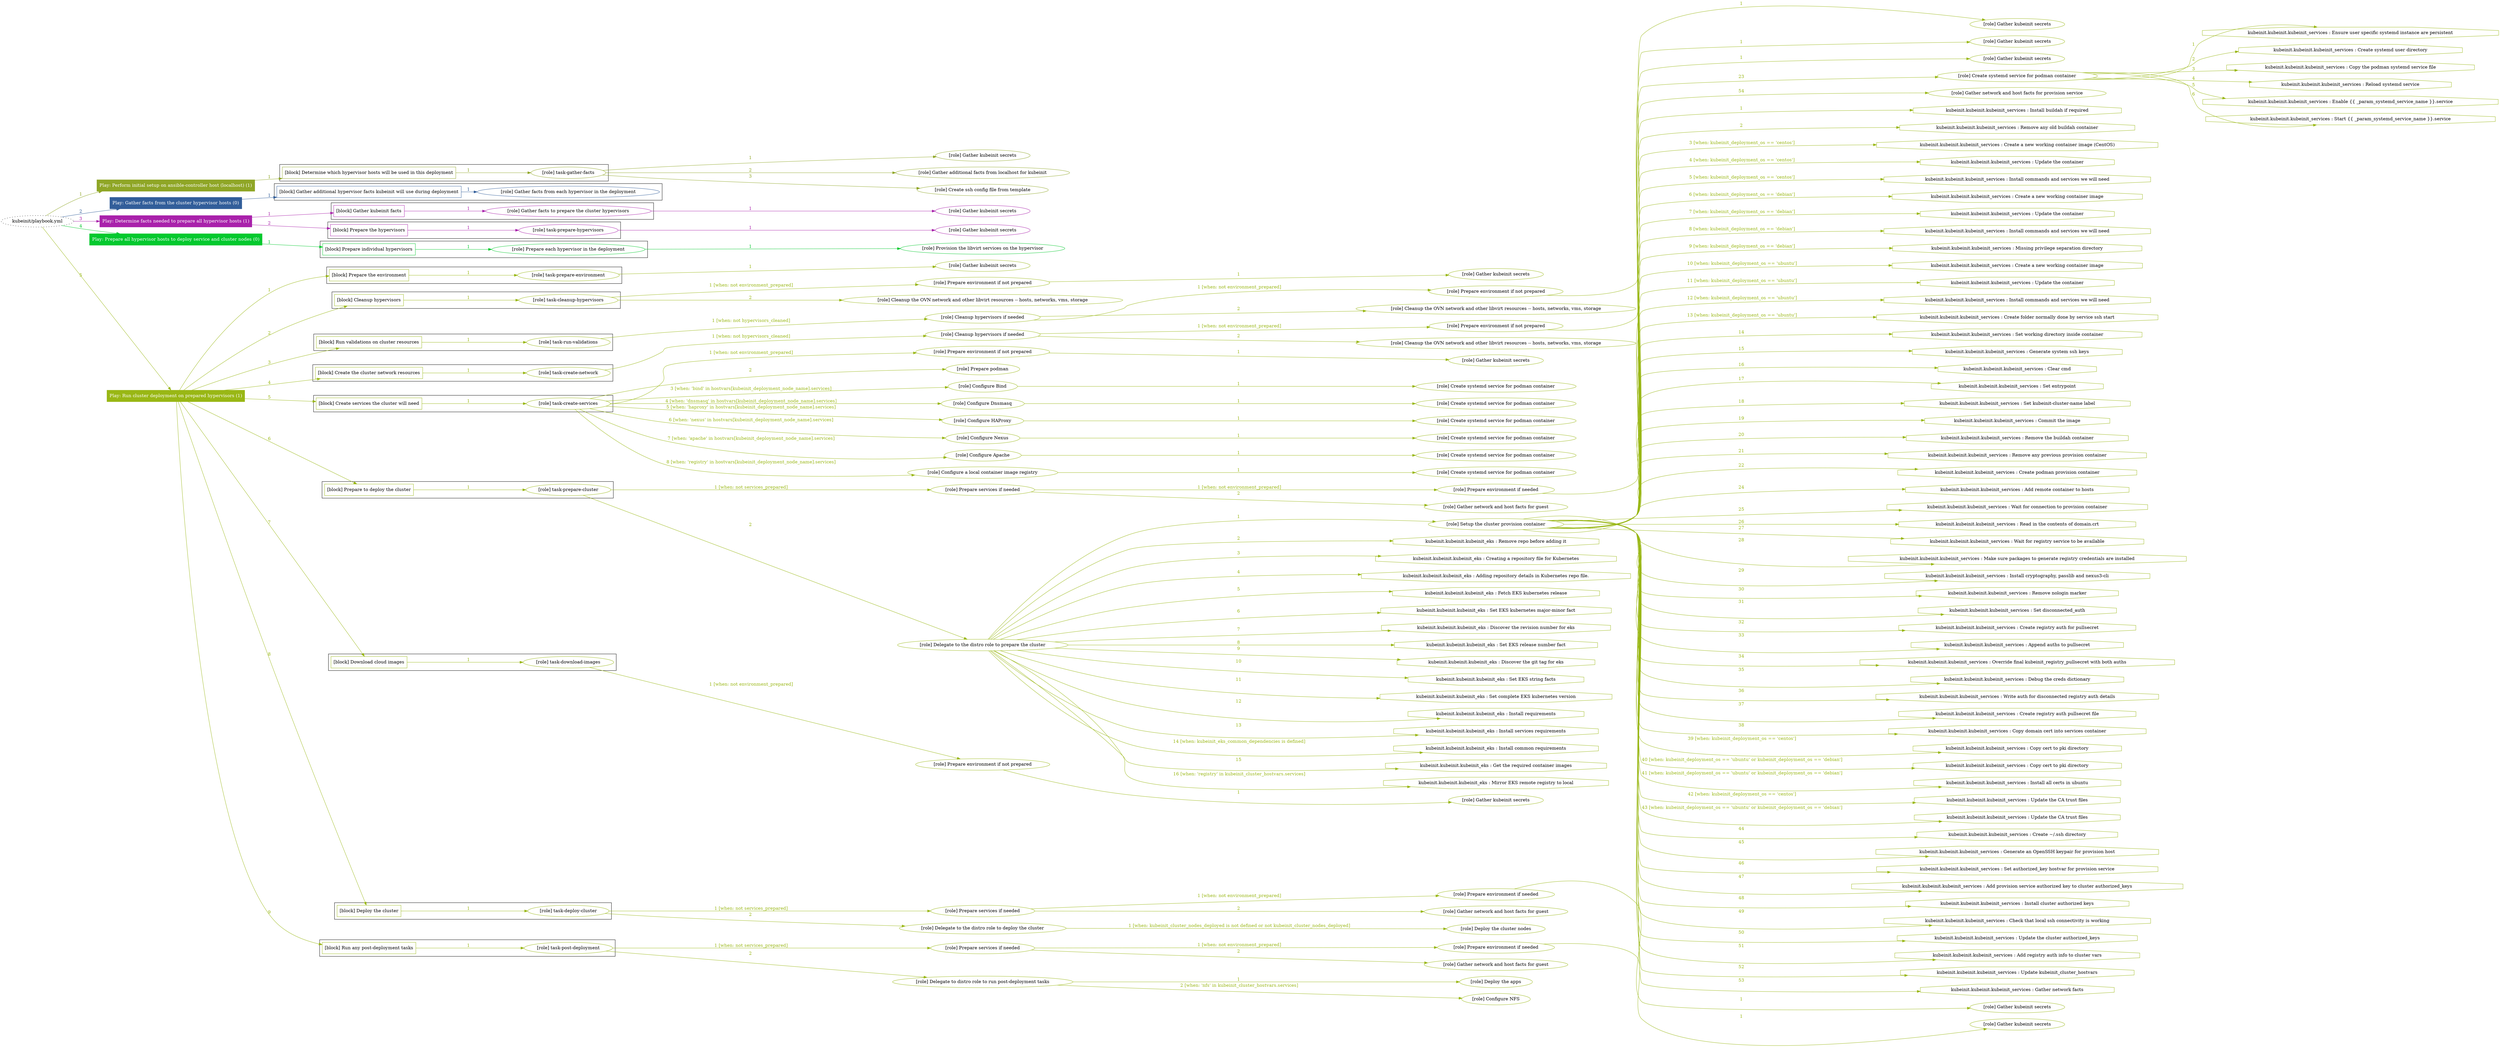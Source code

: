 digraph {
	graph [concentrate=true ordering=in rankdir=LR ratio=fill]
	edge [esep=5 sep=10]
	"kubeinit/playbook.yml" [URL="/home/runner/work/kubeinit/kubeinit/kubeinit/playbook.yml" id=playbook_de71e669 style=dotted]
	play_3f1237fd [label="Play: Perform initial setup on ansible-controller host (localhost) (1)" URL="/home/runner/work/kubeinit/kubeinit/kubeinit/playbook.yml" color="#8fa626" fontcolor="#ffffff" id=play_3f1237fd shape=box style=filled tooltip=localhost]
	"kubeinit/playbook.yml" -> play_3f1237fd [label="1 " color="#8fa626" fontcolor="#8fa626" id=edge_9c7816f1 labeltooltip="1 " tooltip="1 "]
	subgraph "Gather kubeinit secrets" {
		role_11f883ac [label="[role] Gather kubeinit secrets" URL="/home/runner/.ansible/collections/ansible_collections/kubeinit/kubeinit/roles/kubeinit_prepare/tasks/build_hypervisors_group.yml" color="#8fa626" id=role_11f883ac tooltip="Gather kubeinit secrets"]
	}
	subgraph "Gather additional facts from localhost for kubeinit" {
		role_815ceb38 [label="[role] Gather additional facts from localhost for kubeinit" URL="/home/runner/.ansible/collections/ansible_collections/kubeinit/kubeinit/roles/kubeinit_prepare/tasks/build_hypervisors_group.yml" color="#8fa626" id=role_815ceb38 tooltip="Gather additional facts from localhost for kubeinit"]
	}
	subgraph "Create ssh config file from template" {
		role_bd8f2dc5 [label="[role] Create ssh config file from template" URL="/home/runner/.ansible/collections/ansible_collections/kubeinit/kubeinit/roles/kubeinit_prepare/tasks/build_hypervisors_group.yml" color="#8fa626" id=role_bd8f2dc5 tooltip="Create ssh config file from template"]
	}
	subgraph "task-gather-facts" {
		role_94139281 [label="[role] task-gather-facts" URL="/home/runner/work/kubeinit/kubeinit/kubeinit/playbook.yml" color="#8fa626" id=role_94139281 tooltip="task-gather-facts"]
		role_94139281 -> role_11f883ac [label="1 " color="#8fa626" fontcolor="#8fa626" id=edge_bcce396f labeltooltip="1 " tooltip="1 "]
		role_94139281 -> role_815ceb38 [label="2 " color="#8fa626" fontcolor="#8fa626" id=edge_e0b0fe7c labeltooltip="2 " tooltip="2 "]
		role_94139281 -> role_bd8f2dc5 [label="3 " color="#8fa626" fontcolor="#8fa626" id=edge_22de7beb labeltooltip="3 " tooltip="3 "]
	}
	subgraph "Play: Perform initial setup on ansible-controller host (localhost) (1)" {
		play_3f1237fd -> block_a5065d79 [label=1 color="#8fa626" fontcolor="#8fa626" id=edge_8d1dd9c7 labeltooltip=1 tooltip=1]
		subgraph cluster_block_a5065d79 {
			block_a5065d79 [label="[block] Determine which hypervisor hosts will be used in this deployment" URL="/home/runner/work/kubeinit/kubeinit/kubeinit/playbook.yml" color="#8fa626" id=block_a5065d79 labeltooltip="Determine which hypervisor hosts will be used in this deployment" shape=box tooltip="Determine which hypervisor hosts will be used in this deployment"]
			block_a5065d79 -> role_94139281 [label="1 " color="#8fa626" fontcolor="#8fa626" id=edge_fc698221 labeltooltip="1 " tooltip="1 "]
		}
	}
	play_4e63bb9a [label="Play: Gather facts from the cluster hypervisor hosts (0)" URL="/home/runner/work/kubeinit/kubeinit/kubeinit/playbook.yml" color="#325e9a" fontcolor="#ffffff" id=play_4e63bb9a shape=box style=filled tooltip="Play: Gather facts from the cluster hypervisor hosts (0)"]
	"kubeinit/playbook.yml" -> play_4e63bb9a [label="2 " color="#325e9a" fontcolor="#325e9a" id=edge_410f8a73 labeltooltip="2 " tooltip="2 "]
	subgraph "Gather facts from each hypervisor in the deployment" {
		role_2e702390 [label="[role] Gather facts from each hypervisor in the deployment" URL="/home/runner/work/kubeinit/kubeinit/kubeinit/playbook.yml" color="#325e9a" id=role_2e702390 tooltip="Gather facts from each hypervisor in the deployment"]
	}
	subgraph "Play: Gather facts from the cluster hypervisor hosts (0)" {
		play_4e63bb9a -> block_6d9ee718 [label=1 color="#325e9a" fontcolor="#325e9a" id=edge_cfca8a3b labeltooltip=1 tooltip=1]
		subgraph cluster_block_6d9ee718 {
			block_6d9ee718 [label="[block] Gather additional hypervisor facts kubeinit will use during deployment" URL="/home/runner/work/kubeinit/kubeinit/kubeinit/playbook.yml" color="#325e9a" id=block_6d9ee718 labeltooltip="Gather additional hypervisor facts kubeinit will use during deployment" shape=box tooltip="Gather additional hypervisor facts kubeinit will use during deployment"]
			block_6d9ee718 -> role_2e702390 [label="1 " color="#325e9a" fontcolor="#325e9a" id=edge_f1072fc8 labeltooltip="1 " tooltip="1 "]
		}
	}
	play_4d3cfcbc [label="Play: Determine facts needed to prepare all hypervisor hosts (1)" URL="/home/runner/work/kubeinit/kubeinit/kubeinit/playbook.yml" color="#a921ab" fontcolor="#ffffff" id=play_4d3cfcbc shape=box style=filled tooltip=localhost]
	"kubeinit/playbook.yml" -> play_4d3cfcbc [label="3 " color="#a921ab" fontcolor="#a921ab" id=edge_bbef93c1 labeltooltip="3 " tooltip="3 "]
	subgraph "Gather kubeinit secrets" {
		role_fa08229f [label="[role] Gather kubeinit secrets" URL="/home/runner/.ansible/collections/ansible_collections/kubeinit/kubeinit/roles/kubeinit_prepare/tasks/gather_kubeinit_facts.yml" color="#a921ab" id=role_fa08229f tooltip="Gather kubeinit secrets"]
	}
	subgraph "Gather facts to prepare the cluster hypervisors" {
		role_7d728443 [label="[role] Gather facts to prepare the cluster hypervisors" URL="/home/runner/work/kubeinit/kubeinit/kubeinit/playbook.yml" color="#a921ab" id=role_7d728443 tooltip="Gather facts to prepare the cluster hypervisors"]
		role_7d728443 -> role_fa08229f [label="1 " color="#a921ab" fontcolor="#a921ab" id=edge_3fb2ae05 labeltooltip="1 " tooltip="1 "]
	}
	subgraph "Gather kubeinit secrets" {
		role_f0e7ebfc [label="[role] Gather kubeinit secrets" URL="/home/runner/.ansible/collections/ansible_collections/kubeinit/kubeinit/roles/kubeinit_prepare/tasks/gather_kubeinit_facts.yml" color="#a921ab" id=role_f0e7ebfc tooltip="Gather kubeinit secrets"]
	}
	subgraph "task-prepare-hypervisors" {
		role_e9bbdcc7 [label="[role] task-prepare-hypervisors" URL="/home/runner/work/kubeinit/kubeinit/kubeinit/playbook.yml" color="#a921ab" id=role_e9bbdcc7 tooltip="task-prepare-hypervisors"]
		role_e9bbdcc7 -> role_f0e7ebfc [label="1 " color="#a921ab" fontcolor="#a921ab" id=edge_70ad5f96 labeltooltip="1 " tooltip="1 "]
	}
	subgraph "Play: Determine facts needed to prepare all hypervisor hosts (1)" {
		play_4d3cfcbc -> block_58300ceb [label=1 color="#a921ab" fontcolor="#a921ab" id=edge_6d2aab90 labeltooltip=1 tooltip=1]
		subgraph cluster_block_58300ceb {
			block_58300ceb [label="[block] Gather kubeinit facts" URL="/home/runner/work/kubeinit/kubeinit/kubeinit/playbook.yml" color="#a921ab" id=block_58300ceb labeltooltip="Gather kubeinit facts" shape=box tooltip="Gather kubeinit facts"]
			block_58300ceb -> role_7d728443 [label="1 " color="#a921ab" fontcolor="#a921ab" id=edge_022f8d4a labeltooltip="1 " tooltip="1 "]
		}
		play_4d3cfcbc -> block_d4497ffd [label=2 color="#a921ab" fontcolor="#a921ab" id=edge_df53174b labeltooltip=2 tooltip=2]
		subgraph cluster_block_d4497ffd {
			block_d4497ffd [label="[block] Prepare the hypervisors" URL="/home/runner/work/kubeinit/kubeinit/kubeinit/playbook.yml" color="#a921ab" id=block_d4497ffd labeltooltip="Prepare the hypervisors" shape=box tooltip="Prepare the hypervisors"]
			block_d4497ffd -> role_e9bbdcc7 [label="1 " color="#a921ab" fontcolor="#a921ab" id=edge_b8ed913c labeltooltip="1 " tooltip="1 "]
		}
	}
	play_1f5f1624 [label="Play: Prepare all hypervisor hosts to deploy service and cluster nodes (0)" URL="/home/runner/work/kubeinit/kubeinit/kubeinit/playbook.yml" color="#03c92e" fontcolor="#ffffff" id=play_1f5f1624 shape=box style=filled tooltip="Play: Prepare all hypervisor hosts to deploy service and cluster nodes (0)"]
	"kubeinit/playbook.yml" -> play_1f5f1624 [label="4 " color="#03c92e" fontcolor="#03c92e" id=edge_bea12b2a labeltooltip="4 " tooltip="4 "]
	subgraph "Provision the libvirt services on the hypervisor" {
		role_d8528fba [label="[role] Provision the libvirt services on the hypervisor" URL="/home/runner/.ansible/collections/ansible_collections/kubeinit/kubeinit/roles/kubeinit_prepare/tasks/prepare_hypervisor.yml" color="#03c92e" id=role_d8528fba tooltip="Provision the libvirt services on the hypervisor"]
	}
	subgraph "Prepare each hypervisor in the deployment" {
		role_47886887 [label="[role] Prepare each hypervisor in the deployment" URL="/home/runner/work/kubeinit/kubeinit/kubeinit/playbook.yml" color="#03c92e" id=role_47886887 tooltip="Prepare each hypervisor in the deployment"]
		role_47886887 -> role_d8528fba [label="1 " color="#03c92e" fontcolor="#03c92e" id=edge_807df365 labeltooltip="1 " tooltip="1 "]
	}
	subgraph "Play: Prepare all hypervisor hosts to deploy service and cluster nodes (0)" {
		play_1f5f1624 -> block_37871fbb [label=1 color="#03c92e" fontcolor="#03c92e" id=edge_786b8049 labeltooltip=1 tooltip=1]
		subgraph cluster_block_37871fbb {
			block_37871fbb [label="[block] Prepare individual hypervisors" URL="/home/runner/work/kubeinit/kubeinit/kubeinit/playbook.yml" color="#03c92e" id=block_37871fbb labeltooltip="Prepare individual hypervisors" shape=box tooltip="Prepare individual hypervisors"]
			block_37871fbb -> role_47886887 [label="1 " color="#03c92e" fontcolor="#03c92e" id=edge_d3e44d74 labeltooltip="1 " tooltip="1 "]
		}
	}
	play_c2a5d32b [label="Play: Run cluster deployment on prepared hypervisors (1)" URL="/home/runner/work/kubeinit/kubeinit/kubeinit/playbook.yml" color="#99b715" fontcolor="#ffffff" id=play_c2a5d32b shape=box style=filled tooltip=localhost]
	"kubeinit/playbook.yml" -> play_c2a5d32b [label="5 " color="#99b715" fontcolor="#99b715" id=edge_c1071191 labeltooltip="5 " tooltip="5 "]
	subgraph "Gather kubeinit secrets" {
		role_2bcb56a7 [label="[role] Gather kubeinit secrets" URL="/home/runner/.ansible/collections/ansible_collections/kubeinit/kubeinit/roles/kubeinit_prepare/tasks/gather_kubeinit_facts.yml" color="#99b715" id=role_2bcb56a7 tooltip="Gather kubeinit secrets"]
	}
	subgraph "task-prepare-environment" {
		role_6724c5eb [label="[role] task-prepare-environment" URL="/home/runner/work/kubeinit/kubeinit/kubeinit/playbook.yml" color="#99b715" id=role_6724c5eb tooltip="task-prepare-environment"]
		role_6724c5eb -> role_2bcb56a7 [label="1 " color="#99b715" fontcolor="#99b715" id=edge_60368b5e labeltooltip="1 " tooltip="1 "]
	}
	subgraph "Gather kubeinit secrets" {
		role_6c6fa852 [label="[role] Gather kubeinit secrets" URL="/home/runner/.ansible/collections/ansible_collections/kubeinit/kubeinit/roles/kubeinit_prepare/tasks/gather_kubeinit_facts.yml" color="#99b715" id=role_6c6fa852 tooltip="Gather kubeinit secrets"]
	}
	subgraph "Prepare environment if not prepared" {
		role_71c03ac5 [label="[role] Prepare environment if not prepared" URL="/home/runner/.ansible/collections/ansible_collections/kubeinit/kubeinit/roles/kubeinit_prepare/tasks/cleanup_hypervisors.yml" color="#99b715" id=role_71c03ac5 tooltip="Prepare environment if not prepared"]
		role_71c03ac5 -> role_6c6fa852 [label="1 " color="#99b715" fontcolor="#99b715" id=edge_74aaed6a labeltooltip="1 " tooltip="1 "]
	}
	subgraph "Cleanup the OVN network and other libvirt resources -- hosts, networks, vms, storage" {
		role_7d1e20a6 [label="[role] Cleanup the OVN network and other libvirt resources -- hosts, networks, vms, storage" URL="/home/runner/.ansible/collections/ansible_collections/kubeinit/kubeinit/roles/kubeinit_prepare/tasks/cleanup_hypervisors.yml" color="#99b715" id=role_7d1e20a6 tooltip="Cleanup the OVN network and other libvirt resources -- hosts, networks, vms, storage"]
	}
	subgraph "task-cleanup-hypervisors" {
		role_e45f3a98 [label="[role] task-cleanup-hypervisors" URL="/home/runner/work/kubeinit/kubeinit/kubeinit/playbook.yml" color="#99b715" id=role_e45f3a98 tooltip="task-cleanup-hypervisors"]
		role_e45f3a98 -> role_71c03ac5 [label="1 [when: not environment_prepared]" color="#99b715" fontcolor="#99b715" id=edge_3428ef17 labeltooltip="1 [when: not environment_prepared]" tooltip="1 [when: not environment_prepared]"]
		role_e45f3a98 -> role_7d1e20a6 [label="2 " color="#99b715" fontcolor="#99b715" id=edge_8f097db2 labeltooltip="2 " tooltip="2 "]
	}
	subgraph "Gather kubeinit secrets" {
		role_7200b49e [label="[role] Gather kubeinit secrets" URL="/home/runner/.ansible/collections/ansible_collections/kubeinit/kubeinit/roles/kubeinit_prepare/tasks/gather_kubeinit_facts.yml" color="#99b715" id=role_7200b49e tooltip="Gather kubeinit secrets"]
	}
	subgraph "Prepare environment if not prepared" {
		role_97b570f0 [label="[role] Prepare environment if not prepared" URL="/home/runner/.ansible/collections/ansible_collections/kubeinit/kubeinit/roles/kubeinit_prepare/tasks/cleanup_hypervisors.yml" color="#99b715" id=role_97b570f0 tooltip="Prepare environment if not prepared"]
		role_97b570f0 -> role_7200b49e [label="1 " color="#99b715" fontcolor="#99b715" id=edge_cc89d979 labeltooltip="1 " tooltip="1 "]
	}
	subgraph "Cleanup the OVN network and other libvirt resources -- hosts, networks, vms, storage" {
		role_f3c638d6 [label="[role] Cleanup the OVN network and other libvirt resources -- hosts, networks, vms, storage" URL="/home/runner/.ansible/collections/ansible_collections/kubeinit/kubeinit/roles/kubeinit_prepare/tasks/cleanup_hypervisors.yml" color="#99b715" id=role_f3c638d6 tooltip="Cleanup the OVN network and other libvirt resources -- hosts, networks, vms, storage"]
	}
	subgraph "Cleanup hypervisors if needed" {
		role_fa3e990e [label="[role] Cleanup hypervisors if needed" URL="/home/runner/.ansible/collections/ansible_collections/kubeinit/kubeinit/roles/kubeinit_validations/tasks/main.yml" color="#99b715" id=role_fa3e990e tooltip="Cleanup hypervisors if needed"]
		role_fa3e990e -> role_97b570f0 [label="1 [when: not environment_prepared]" color="#99b715" fontcolor="#99b715" id=edge_258535d7 labeltooltip="1 [when: not environment_prepared]" tooltip="1 [when: not environment_prepared]"]
		role_fa3e990e -> role_f3c638d6 [label="2 " color="#99b715" fontcolor="#99b715" id=edge_01a2aeb8 labeltooltip="2 " tooltip="2 "]
	}
	subgraph "task-run-validations" {
		role_7e188a13 [label="[role] task-run-validations" URL="/home/runner/work/kubeinit/kubeinit/kubeinit/playbook.yml" color="#99b715" id=role_7e188a13 tooltip="task-run-validations"]
		role_7e188a13 -> role_fa3e990e [label="1 [when: not hypervisors_cleaned]" color="#99b715" fontcolor="#99b715" id=edge_37a1621b labeltooltip="1 [when: not hypervisors_cleaned]" tooltip="1 [when: not hypervisors_cleaned]"]
	}
	subgraph "Gather kubeinit secrets" {
		role_759da179 [label="[role] Gather kubeinit secrets" URL="/home/runner/.ansible/collections/ansible_collections/kubeinit/kubeinit/roles/kubeinit_prepare/tasks/gather_kubeinit_facts.yml" color="#99b715" id=role_759da179 tooltip="Gather kubeinit secrets"]
	}
	subgraph "Prepare environment if not prepared" {
		role_e95810b2 [label="[role] Prepare environment if not prepared" URL="/home/runner/.ansible/collections/ansible_collections/kubeinit/kubeinit/roles/kubeinit_prepare/tasks/cleanup_hypervisors.yml" color="#99b715" id=role_e95810b2 tooltip="Prepare environment if not prepared"]
		role_e95810b2 -> role_759da179 [label="1 " color="#99b715" fontcolor="#99b715" id=edge_a1cb7f02 labeltooltip="1 " tooltip="1 "]
	}
	subgraph "Cleanup the OVN network and other libvirt resources -- hosts, networks, vms, storage" {
		role_605eedd0 [label="[role] Cleanup the OVN network and other libvirt resources -- hosts, networks, vms, storage" URL="/home/runner/.ansible/collections/ansible_collections/kubeinit/kubeinit/roles/kubeinit_prepare/tasks/cleanup_hypervisors.yml" color="#99b715" id=role_605eedd0 tooltip="Cleanup the OVN network and other libvirt resources -- hosts, networks, vms, storage"]
	}
	subgraph "Cleanup hypervisors if needed" {
		role_dc0d04e8 [label="[role] Cleanup hypervisors if needed" URL="/home/runner/.ansible/collections/ansible_collections/kubeinit/kubeinit/roles/kubeinit_libvirt/tasks/create_network.yml" color="#99b715" id=role_dc0d04e8 tooltip="Cleanup hypervisors if needed"]
		role_dc0d04e8 -> role_e95810b2 [label="1 [when: not environment_prepared]" color="#99b715" fontcolor="#99b715" id=edge_3e210f9d labeltooltip="1 [when: not environment_prepared]" tooltip="1 [when: not environment_prepared]"]
		role_dc0d04e8 -> role_605eedd0 [label="2 " color="#99b715" fontcolor="#99b715" id=edge_c93bba6f labeltooltip="2 " tooltip="2 "]
	}
	subgraph "task-create-network" {
		role_b2ad7c4b [label="[role] task-create-network" URL="/home/runner/work/kubeinit/kubeinit/kubeinit/playbook.yml" color="#99b715" id=role_b2ad7c4b tooltip="task-create-network"]
		role_b2ad7c4b -> role_dc0d04e8 [label="1 [when: not hypervisors_cleaned]" color="#99b715" fontcolor="#99b715" id=edge_4ff1f094 labeltooltip="1 [when: not hypervisors_cleaned]" tooltip="1 [when: not hypervisors_cleaned]"]
	}
	subgraph "Gather kubeinit secrets" {
		role_aad18d7e [label="[role] Gather kubeinit secrets" URL="/home/runner/.ansible/collections/ansible_collections/kubeinit/kubeinit/roles/kubeinit_prepare/tasks/gather_kubeinit_facts.yml" color="#99b715" id=role_aad18d7e tooltip="Gather kubeinit secrets"]
	}
	subgraph "Prepare environment if not prepared" {
		role_0794b626 [label="[role] Prepare environment if not prepared" URL="/home/runner/.ansible/collections/ansible_collections/kubeinit/kubeinit/roles/kubeinit_services/tasks/main.yml" color="#99b715" id=role_0794b626 tooltip="Prepare environment if not prepared"]
		role_0794b626 -> role_aad18d7e [label="1 " color="#99b715" fontcolor="#99b715" id=edge_6c29dfb6 labeltooltip="1 " tooltip="1 "]
	}
	subgraph "Prepare podman" {
		role_ae1336f9 [label="[role] Prepare podman" URL="/home/runner/.ansible/collections/ansible_collections/kubeinit/kubeinit/roles/kubeinit_services/tasks/00_create_service_pod.yml" color="#99b715" id=role_ae1336f9 tooltip="Prepare podman"]
	}
	subgraph "Create systemd service for podman container" {
		role_67d72d9c [label="[role] Create systemd service for podman container" URL="/home/runner/.ansible/collections/ansible_collections/kubeinit/kubeinit/roles/kubeinit_bind/tasks/main.yml" color="#99b715" id=role_67d72d9c tooltip="Create systemd service for podman container"]
	}
	subgraph "Configure Bind" {
		role_dba2672d [label="[role] Configure Bind" URL="/home/runner/.ansible/collections/ansible_collections/kubeinit/kubeinit/roles/kubeinit_services/tasks/start_services_containers.yml" color="#99b715" id=role_dba2672d tooltip="Configure Bind"]
		role_dba2672d -> role_67d72d9c [label="1 " color="#99b715" fontcolor="#99b715" id=edge_29228f01 labeltooltip="1 " tooltip="1 "]
	}
	subgraph "Create systemd service for podman container" {
		role_d57e1b66 [label="[role] Create systemd service for podman container" URL="/home/runner/.ansible/collections/ansible_collections/kubeinit/kubeinit/roles/kubeinit_dnsmasq/tasks/main.yml" color="#99b715" id=role_d57e1b66 tooltip="Create systemd service for podman container"]
	}
	subgraph "Configure Dnsmasq" {
		role_46a80240 [label="[role] Configure Dnsmasq" URL="/home/runner/.ansible/collections/ansible_collections/kubeinit/kubeinit/roles/kubeinit_services/tasks/start_services_containers.yml" color="#99b715" id=role_46a80240 tooltip="Configure Dnsmasq"]
		role_46a80240 -> role_d57e1b66 [label="1 " color="#99b715" fontcolor="#99b715" id=edge_6715441e labeltooltip="1 " tooltip="1 "]
	}
	subgraph "Create systemd service for podman container" {
		role_4cd2c101 [label="[role] Create systemd service for podman container" URL="/home/runner/.ansible/collections/ansible_collections/kubeinit/kubeinit/roles/kubeinit_haproxy/tasks/main.yml" color="#99b715" id=role_4cd2c101 tooltip="Create systemd service for podman container"]
	}
	subgraph "Configure HAProxy" {
		role_00770067 [label="[role] Configure HAProxy" URL="/home/runner/.ansible/collections/ansible_collections/kubeinit/kubeinit/roles/kubeinit_services/tasks/start_services_containers.yml" color="#99b715" id=role_00770067 tooltip="Configure HAProxy"]
		role_00770067 -> role_4cd2c101 [label="1 " color="#99b715" fontcolor="#99b715" id=edge_60320443 labeltooltip="1 " tooltip="1 "]
	}
	subgraph "Create systemd service for podman container" {
		role_ec38e0a5 [label="[role] Create systemd service for podman container" URL="/home/runner/.ansible/collections/ansible_collections/kubeinit/kubeinit/roles/kubeinit_nexus/tasks/main.yml" color="#99b715" id=role_ec38e0a5 tooltip="Create systemd service for podman container"]
	}
	subgraph "Configure Nexus" {
		role_56dbb2cb [label="[role] Configure Nexus" URL="/home/runner/.ansible/collections/ansible_collections/kubeinit/kubeinit/roles/kubeinit_services/tasks/start_services_containers.yml" color="#99b715" id=role_56dbb2cb tooltip="Configure Nexus"]
		role_56dbb2cb -> role_ec38e0a5 [label="1 " color="#99b715" fontcolor="#99b715" id=edge_a507d093 labeltooltip="1 " tooltip="1 "]
	}
	subgraph "Create systemd service for podman container" {
		role_6ae42093 [label="[role] Create systemd service for podman container" URL="/home/runner/.ansible/collections/ansible_collections/kubeinit/kubeinit/roles/kubeinit_apache/tasks/main.yml" color="#99b715" id=role_6ae42093 tooltip="Create systemd service for podman container"]
	}
	subgraph "Configure Apache" {
		role_753dcd21 [label="[role] Configure Apache" URL="/home/runner/.ansible/collections/ansible_collections/kubeinit/kubeinit/roles/kubeinit_services/tasks/start_services_containers.yml" color="#99b715" id=role_753dcd21 tooltip="Configure Apache"]
		role_753dcd21 -> role_6ae42093 [label="1 " color="#99b715" fontcolor="#99b715" id=edge_c9870670 labeltooltip="1 " tooltip="1 "]
	}
	subgraph "Create systemd service for podman container" {
		role_f47f305e [label="[role] Create systemd service for podman container" URL="/home/runner/.ansible/collections/ansible_collections/kubeinit/kubeinit/roles/kubeinit_registry/tasks/main.yml" color="#99b715" id=role_f47f305e tooltip="Create systemd service for podman container"]
	}
	subgraph "Configure a local container image registry" {
		role_79d3e601 [label="[role] Configure a local container image registry" URL="/home/runner/.ansible/collections/ansible_collections/kubeinit/kubeinit/roles/kubeinit_services/tasks/start_services_containers.yml" color="#99b715" id=role_79d3e601 tooltip="Configure a local container image registry"]
		role_79d3e601 -> role_f47f305e [label="1 " color="#99b715" fontcolor="#99b715" id=edge_ac7f9a7a labeltooltip="1 " tooltip="1 "]
	}
	subgraph "task-create-services" {
		role_63a7b540 [label="[role] task-create-services" URL="/home/runner/work/kubeinit/kubeinit/kubeinit/playbook.yml" color="#99b715" id=role_63a7b540 tooltip="task-create-services"]
		role_63a7b540 -> role_0794b626 [label="1 [when: not environment_prepared]" color="#99b715" fontcolor="#99b715" id=edge_a095e716 labeltooltip="1 [when: not environment_prepared]" tooltip="1 [when: not environment_prepared]"]
		role_63a7b540 -> role_ae1336f9 [label="2 " color="#99b715" fontcolor="#99b715" id=edge_d405d857 labeltooltip="2 " tooltip="2 "]
		role_63a7b540 -> role_dba2672d [label="3 [when: 'bind' in hostvars[kubeinit_deployment_node_name].services]" color="#99b715" fontcolor="#99b715" id=edge_a770bb9e labeltooltip="3 [when: 'bind' in hostvars[kubeinit_deployment_node_name].services]" tooltip="3 [when: 'bind' in hostvars[kubeinit_deployment_node_name].services]"]
		role_63a7b540 -> role_46a80240 [label="4 [when: 'dnsmasq' in hostvars[kubeinit_deployment_node_name].services]" color="#99b715" fontcolor="#99b715" id=edge_c0c2b630 labeltooltip="4 [when: 'dnsmasq' in hostvars[kubeinit_deployment_node_name].services]" tooltip="4 [when: 'dnsmasq' in hostvars[kubeinit_deployment_node_name].services]"]
		role_63a7b540 -> role_00770067 [label="5 [when: 'haproxy' in hostvars[kubeinit_deployment_node_name].services]" color="#99b715" fontcolor="#99b715" id=edge_e271a4e9 labeltooltip="5 [when: 'haproxy' in hostvars[kubeinit_deployment_node_name].services]" tooltip="5 [when: 'haproxy' in hostvars[kubeinit_deployment_node_name].services]"]
		role_63a7b540 -> role_56dbb2cb [label="6 [when: 'nexus' in hostvars[kubeinit_deployment_node_name].services]" color="#99b715" fontcolor="#99b715" id=edge_9eb80d7e labeltooltip="6 [when: 'nexus' in hostvars[kubeinit_deployment_node_name].services]" tooltip="6 [when: 'nexus' in hostvars[kubeinit_deployment_node_name].services]"]
		role_63a7b540 -> role_753dcd21 [label="7 [when: 'apache' in hostvars[kubeinit_deployment_node_name].services]" color="#99b715" fontcolor="#99b715" id=edge_994c64e0 labeltooltip="7 [when: 'apache' in hostvars[kubeinit_deployment_node_name].services]" tooltip="7 [when: 'apache' in hostvars[kubeinit_deployment_node_name].services]"]
		role_63a7b540 -> role_79d3e601 [label="8 [when: 'registry' in hostvars[kubeinit_deployment_node_name].services]" color="#99b715" fontcolor="#99b715" id=edge_fe8ee548 labeltooltip="8 [when: 'registry' in hostvars[kubeinit_deployment_node_name].services]" tooltip="8 [when: 'registry' in hostvars[kubeinit_deployment_node_name].services]"]
	}
	subgraph "Gather kubeinit secrets" {
		role_ce60cdc9 [label="[role] Gather kubeinit secrets" URL="/home/runner/.ansible/collections/ansible_collections/kubeinit/kubeinit/roles/kubeinit_prepare/tasks/gather_kubeinit_facts.yml" color="#99b715" id=role_ce60cdc9 tooltip="Gather kubeinit secrets"]
	}
	subgraph "Prepare environment if needed" {
		role_0439472b [label="[role] Prepare environment if needed" URL="/home/runner/.ansible/collections/ansible_collections/kubeinit/kubeinit/roles/kubeinit_services/tasks/prepare_services.yml" color="#99b715" id=role_0439472b tooltip="Prepare environment if needed"]
		role_0439472b -> role_ce60cdc9 [label="1 " color="#99b715" fontcolor="#99b715" id=edge_76fe6e6e labeltooltip="1 " tooltip="1 "]
	}
	subgraph "Gather network and host facts for guest" {
		role_ebda1ae9 [label="[role] Gather network and host facts for guest" URL="/home/runner/.ansible/collections/ansible_collections/kubeinit/kubeinit/roles/kubeinit_services/tasks/prepare_services.yml" color="#99b715" id=role_ebda1ae9 tooltip="Gather network and host facts for guest"]
	}
	subgraph "Prepare services if needed" {
		role_ea9d6d07 [label="[role] Prepare services if needed" URL="/home/runner/.ansible/collections/ansible_collections/kubeinit/kubeinit/roles/kubeinit_prepare/tasks/prepare_cluster.yml" color="#99b715" id=role_ea9d6d07 tooltip="Prepare services if needed"]
		role_ea9d6d07 -> role_0439472b [label="1 [when: not environment_prepared]" color="#99b715" fontcolor="#99b715" id=edge_8e27ef94 labeltooltip="1 [when: not environment_prepared]" tooltip="1 [when: not environment_prepared]"]
		role_ea9d6d07 -> role_ebda1ae9 [label="2 " color="#99b715" fontcolor="#99b715" id=edge_3ff92051 labeltooltip="2 " tooltip="2 "]
	}
	subgraph "Create systemd service for podman container" {
		role_ef380aae [label="[role] Create systemd service for podman container" URL="/home/runner/.ansible/collections/ansible_collections/kubeinit/kubeinit/roles/kubeinit_services/tasks/create_provision_container.yml" color="#99b715" id=role_ef380aae tooltip="Create systemd service for podman container"]
		task_21171b12 [label="kubeinit.kubeinit.kubeinit_services : Ensure user specific systemd instance are persistent" URL="/home/runner/.ansible/collections/ansible_collections/kubeinit/kubeinit/roles/kubeinit_services/tasks/create_managed_service.yml" color="#99b715" id=task_21171b12 shape=octagon tooltip="kubeinit.kubeinit.kubeinit_services : Ensure user specific systemd instance are persistent"]
		role_ef380aae -> task_21171b12 [label="1 " color="#99b715" fontcolor="#99b715" id=edge_d99944db labeltooltip="1 " tooltip="1 "]
		task_ba00d65f [label="kubeinit.kubeinit.kubeinit_services : Create systemd user directory" URL="/home/runner/.ansible/collections/ansible_collections/kubeinit/kubeinit/roles/kubeinit_services/tasks/create_managed_service.yml" color="#99b715" id=task_ba00d65f shape=octagon tooltip="kubeinit.kubeinit.kubeinit_services : Create systemd user directory"]
		role_ef380aae -> task_ba00d65f [label="2 " color="#99b715" fontcolor="#99b715" id=edge_822e2467 labeltooltip="2 " tooltip="2 "]
		task_768da638 [label="kubeinit.kubeinit.kubeinit_services : Copy the podman systemd service file" URL="/home/runner/.ansible/collections/ansible_collections/kubeinit/kubeinit/roles/kubeinit_services/tasks/create_managed_service.yml" color="#99b715" id=task_768da638 shape=octagon tooltip="kubeinit.kubeinit.kubeinit_services : Copy the podman systemd service file"]
		role_ef380aae -> task_768da638 [label="3 " color="#99b715" fontcolor="#99b715" id=edge_7243a826 labeltooltip="3 " tooltip="3 "]
		task_5ecbed6a [label="kubeinit.kubeinit.kubeinit_services : Reload systemd service" URL="/home/runner/.ansible/collections/ansible_collections/kubeinit/kubeinit/roles/kubeinit_services/tasks/create_managed_service.yml" color="#99b715" id=task_5ecbed6a shape=octagon tooltip="kubeinit.kubeinit.kubeinit_services : Reload systemd service"]
		role_ef380aae -> task_5ecbed6a [label="4 " color="#99b715" fontcolor="#99b715" id=edge_ff17843c labeltooltip="4 " tooltip="4 "]
		task_90dace7d [label="kubeinit.kubeinit.kubeinit_services : Enable {{ _param_systemd_service_name }}.service" URL="/home/runner/.ansible/collections/ansible_collections/kubeinit/kubeinit/roles/kubeinit_services/tasks/create_managed_service.yml" color="#99b715" id=task_90dace7d shape=octagon tooltip="kubeinit.kubeinit.kubeinit_services : Enable {{ _param_systemd_service_name }}.service"]
		role_ef380aae -> task_90dace7d [label="5 " color="#99b715" fontcolor="#99b715" id=edge_c0ffcdf2 labeltooltip="5 " tooltip="5 "]
		task_8040941c [label="kubeinit.kubeinit.kubeinit_services : Start {{ _param_systemd_service_name }}.service" URL="/home/runner/.ansible/collections/ansible_collections/kubeinit/kubeinit/roles/kubeinit_services/tasks/create_managed_service.yml" color="#99b715" id=task_8040941c shape=octagon tooltip="kubeinit.kubeinit.kubeinit_services : Start {{ _param_systemd_service_name }}.service"]
		role_ef380aae -> task_8040941c [label="6 " color="#99b715" fontcolor="#99b715" id=edge_794331be labeltooltip="6 " tooltip="6 "]
	}
	subgraph "Gather network and host facts for provision service" {
		role_1a28257f [label="[role] Gather network and host facts for provision service" URL="/home/runner/.ansible/collections/ansible_collections/kubeinit/kubeinit/roles/kubeinit_services/tasks/create_provision_container.yml" color="#99b715" id=role_1a28257f tooltip="Gather network and host facts for provision service"]
	}
	subgraph "Setup the cluster provision container" {
		role_4bee423f [label="[role] Setup the cluster provision container" URL="/home/runner/.ansible/collections/ansible_collections/kubeinit/kubeinit/roles/kubeinit_eks/tasks/prepare_cluster.yml" color="#99b715" id=role_4bee423f tooltip="Setup the cluster provision container"]
		task_e07118df [label="kubeinit.kubeinit.kubeinit_services : Install buildah if required" URL="/home/runner/.ansible/collections/ansible_collections/kubeinit/kubeinit/roles/kubeinit_services/tasks/create_provision_container.yml" color="#99b715" id=task_e07118df shape=octagon tooltip="kubeinit.kubeinit.kubeinit_services : Install buildah if required"]
		role_4bee423f -> task_e07118df [label="1 " color="#99b715" fontcolor="#99b715" id=edge_073fe58d labeltooltip="1 " tooltip="1 "]
		task_0f2d1b5d [label="kubeinit.kubeinit.kubeinit_services : Remove any old buildah container" URL="/home/runner/.ansible/collections/ansible_collections/kubeinit/kubeinit/roles/kubeinit_services/tasks/create_provision_container.yml" color="#99b715" id=task_0f2d1b5d shape=octagon tooltip="kubeinit.kubeinit.kubeinit_services : Remove any old buildah container"]
		role_4bee423f -> task_0f2d1b5d [label="2 " color="#99b715" fontcolor="#99b715" id=edge_2672edce labeltooltip="2 " tooltip="2 "]
		task_c8e24692 [label="kubeinit.kubeinit.kubeinit_services : Create a new working container image (CentOS)" URL="/home/runner/.ansible/collections/ansible_collections/kubeinit/kubeinit/roles/kubeinit_services/tasks/create_provision_container.yml" color="#99b715" id=task_c8e24692 shape=octagon tooltip="kubeinit.kubeinit.kubeinit_services : Create a new working container image (CentOS)"]
		role_4bee423f -> task_c8e24692 [label="3 [when: kubeinit_deployment_os == 'centos']" color="#99b715" fontcolor="#99b715" id=edge_84a8433c labeltooltip="3 [when: kubeinit_deployment_os == 'centos']" tooltip="3 [when: kubeinit_deployment_os == 'centos']"]
		task_581bc3e7 [label="kubeinit.kubeinit.kubeinit_services : Update the container" URL="/home/runner/.ansible/collections/ansible_collections/kubeinit/kubeinit/roles/kubeinit_services/tasks/create_provision_container.yml" color="#99b715" id=task_581bc3e7 shape=octagon tooltip="kubeinit.kubeinit.kubeinit_services : Update the container"]
		role_4bee423f -> task_581bc3e7 [label="4 [when: kubeinit_deployment_os == 'centos']" color="#99b715" fontcolor="#99b715" id=edge_8256f831 labeltooltip="4 [when: kubeinit_deployment_os == 'centos']" tooltip="4 [when: kubeinit_deployment_os == 'centos']"]
		task_f25f7ce6 [label="kubeinit.kubeinit.kubeinit_services : Install commands and services we will need" URL="/home/runner/.ansible/collections/ansible_collections/kubeinit/kubeinit/roles/kubeinit_services/tasks/create_provision_container.yml" color="#99b715" id=task_f25f7ce6 shape=octagon tooltip="kubeinit.kubeinit.kubeinit_services : Install commands and services we will need"]
		role_4bee423f -> task_f25f7ce6 [label="5 [when: kubeinit_deployment_os == 'centos']" color="#99b715" fontcolor="#99b715" id=edge_dc2cd91f labeltooltip="5 [when: kubeinit_deployment_os == 'centos']" tooltip="5 [when: kubeinit_deployment_os == 'centos']"]
		task_f095a54b [label="kubeinit.kubeinit.kubeinit_services : Create a new working container image" URL="/home/runner/.ansible/collections/ansible_collections/kubeinit/kubeinit/roles/kubeinit_services/tasks/create_provision_container.yml" color="#99b715" id=task_f095a54b shape=octagon tooltip="kubeinit.kubeinit.kubeinit_services : Create a new working container image"]
		role_4bee423f -> task_f095a54b [label="6 [when: kubeinit_deployment_os == 'debian']" color="#99b715" fontcolor="#99b715" id=edge_620dfc5b labeltooltip="6 [when: kubeinit_deployment_os == 'debian']" tooltip="6 [when: kubeinit_deployment_os == 'debian']"]
		task_3a4f960e [label="kubeinit.kubeinit.kubeinit_services : Update the container" URL="/home/runner/.ansible/collections/ansible_collections/kubeinit/kubeinit/roles/kubeinit_services/tasks/create_provision_container.yml" color="#99b715" id=task_3a4f960e shape=octagon tooltip="kubeinit.kubeinit.kubeinit_services : Update the container"]
		role_4bee423f -> task_3a4f960e [label="7 [when: kubeinit_deployment_os == 'debian']" color="#99b715" fontcolor="#99b715" id=edge_4b64ff45 labeltooltip="7 [when: kubeinit_deployment_os == 'debian']" tooltip="7 [when: kubeinit_deployment_os == 'debian']"]
		task_073eb21e [label="kubeinit.kubeinit.kubeinit_services : Install commands and services we will need" URL="/home/runner/.ansible/collections/ansible_collections/kubeinit/kubeinit/roles/kubeinit_services/tasks/create_provision_container.yml" color="#99b715" id=task_073eb21e shape=octagon tooltip="kubeinit.kubeinit.kubeinit_services : Install commands and services we will need"]
		role_4bee423f -> task_073eb21e [label="8 [when: kubeinit_deployment_os == 'debian']" color="#99b715" fontcolor="#99b715" id=edge_04cf7794 labeltooltip="8 [when: kubeinit_deployment_os == 'debian']" tooltip="8 [when: kubeinit_deployment_os == 'debian']"]
		task_b1568d41 [label="kubeinit.kubeinit.kubeinit_services : Missing privilege separation directory" URL="/home/runner/.ansible/collections/ansible_collections/kubeinit/kubeinit/roles/kubeinit_services/tasks/create_provision_container.yml" color="#99b715" id=task_b1568d41 shape=octagon tooltip="kubeinit.kubeinit.kubeinit_services : Missing privilege separation directory"]
		role_4bee423f -> task_b1568d41 [label="9 [when: kubeinit_deployment_os == 'debian']" color="#99b715" fontcolor="#99b715" id=edge_2022e795 labeltooltip="9 [when: kubeinit_deployment_os == 'debian']" tooltip="9 [when: kubeinit_deployment_os == 'debian']"]
		task_96f15341 [label="kubeinit.kubeinit.kubeinit_services : Create a new working container image" URL="/home/runner/.ansible/collections/ansible_collections/kubeinit/kubeinit/roles/kubeinit_services/tasks/create_provision_container.yml" color="#99b715" id=task_96f15341 shape=octagon tooltip="kubeinit.kubeinit.kubeinit_services : Create a new working container image"]
		role_4bee423f -> task_96f15341 [label="10 [when: kubeinit_deployment_os == 'ubuntu']" color="#99b715" fontcolor="#99b715" id=edge_926ed077 labeltooltip="10 [when: kubeinit_deployment_os == 'ubuntu']" tooltip="10 [when: kubeinit_deployment_os == 'ubuntu']"]
		task_3c0a4924 [label="kubeinit.kubeinit.kubeinit_services : Update the container" URL="/home/runner/.ansible/collections/ansible_collections/kubeinit/kubeinit/roles/kubeinit_services/tasks/create_provision_container.yml" color="#99b715" id=task_3c0a4924 shape=octagon tooltip="kubeinit.kubeinit.kubeinit_services : Update the container"]
		role_4bee423f -> task_3c0a4924 [label="11 [when: kubeinit_deployment_os == 'ubuntu']" color="#99b715" fontcolor="#99b715" id=edge_a65894d8 labeltooltip="11 [when: kubeinit_deployment_os == 'ubuntu']" tooltip="11 [when: kubeinit_deployment_os == 'ubuntu']"]
		task_0f6df4c8 [label="kubeinit.kubeinit.kubeinit_services : Install commands and services we will need" URL="/home/runner/.ansible/collections/ansible_collections/kubeinit/kubeinit/roles/kubeinit_services/tasks/create_provision_container.yml" color="#99b715" id=task_0f6df4c8 shape=octagon tooltip="kubeinit.kubeinit.kubeinit_services : Install commands and services we will need"]
		role_4bee423f -> task_0f6df4c8 [label="12 [when: kubeinit_deployment_os == 'ubuntu']" color="#99b715" fontcolor="#99b715" id=edge_f88414cc labeltooltip="12 [when: kubeinit_deployment_os == 'ubuntu']" tooltip="12 [when: kubeinit_deployment_os == 'ubuntu']"]
		task_dd5f3933 [label="kubeinit.kubeinit.kubeinit_services : Create folder normally done by service ssh start" URL="/home/runner/.ansible/collections/ansible_collections/kubeinit/kubeinit/roles/kubeinit_services/tasks/create_provision_container.yml" color="#99b715" id=task_dd5f3933 shape=octagon tooltip="kubeinit.kubeinit.kubeinit_services : Create folder normally done by service ssh start"]
		role_4bee423f -> task_dd5f3933 [label="13 [when: kubeinit_deployment_os == 'ubuntu']" color="#99b715" fontcolor="#99b715" id=edge_c04e307c labeltooltip="13 [when: kubeinit_deployment_os == 'ubuntu']" tooltip="13 [when: kubeinit_deployment_os == 'ubuntu']"]
		task_096261f7 [label="kubeinit.kubeinit.kubeinit_services : Set working directory inside container" URL="/home/runner/.ansible/collections/ansible_collections/kubeinit/kubeinit/roles/kubeinit_services/tasks/create_provision_container.yml" color="#99b715" id=task_096261f7 shape=octagon tooltip="kubeinit.kubeinit.kubeinit_services : Set working directory inside container"]
		role_4bee423f -> task_096261f7 [label="14 " color="#99b715" fontcolor="#99b715" id=edge_d5a368e2 labeltooltip="14 " tooltip="14 "]
		task_d615ab94 [label="kubeinit.kubeinit.kubeinit_services : Generate system ssh keys" URL="/home/runner/.ansible/collections/ansible_collections/kubeinit/kubeinit/roles/kubeinit_services/tasks/create_provision_container.yml" color="#99b715" id=task_d615ab94 shape=octagon tooltip="kubeinit.kubeinit.kubeinit_services : Generate system ssh keys"]
		role_4bee423f -> task_d615ab94 [label="15 " color="#99b715" fontcolor="#99b715" id=edge_9b417d49 labeltooltip="15 " tooltip="15 "]
		task_18858c7c [label="kubeinit.kubeinit.kubeinit_services : Clear cmd" URL="/home/runner/.ansible/collections/ansible_collections/kubeinit/kubeinit/roles/kubeinit_services/tasks/create_provision_container.yml" color="#99b715" id=task_18858c7c shape=octagon tooltip="kubeinit.kubeinit.kubeinit_services : Clear cmd"]
		role_4bee423f -> task_18858c7c [label="16 " color="#99b715" fontcolor="#99b715" id=edge_292113d4 labeltooltip="16 " tooltip="16 "]
		task_42b53034 [label="kubeinit.kubeinit.kubeinit_services : Set entrypoint" URL="/home/runner/.ansible/collections/ansible_collections/kubeinit/kubeinit/roles/kubeinit_services/tasks/create_provision_container.yml" color="#99b715" id=task_42b53034 shape=octagon tooltip="kubeinit.kubeinit.kubeinit_services : Set entrypoint"]
		role_4bee423f -> task_42b53034 [label="17 " color="#99b715" fontcolor="#99b715" id=edge_27c9badc labeltooltip="17 " tooltip="17 "]
		task_b9b38ff5 [label="kubeinit.kubeinit.kubeinit_services : Set kubeinit-cluster-name label" URL="/home/runner/.ansible/collections/ansible_collections/kubeinit/kubeinit/roles/kubeinit_services/tasks/create_provision_container.yml" color="#99b715" id=task_b9b38ff5 shape=octagon tooltip="kubeinit.kubeinit.kubeinit_services : Set kubeinit-cluster-name label"]
		role_4bee423f -> task_b9b38ff5 [label="18 " color="#99b715" fontcolor="#99b715" id=edge_df65590b labeltooltip="18 " tooltip="18 "]
		task_c0f7f0a2 [label="kubeinit.kubeinit.kubeinit_services : Commit the image" URL="/home/runner/.ansible/collections/ansible_collections/kubeinit/kubeinit/roles/kubeinit_services/tasks/create_provision_container.yml" color="#99b715" id=task_c0f7f0a2 shape=octagon tooltip="kubeinit.kubeinit.kubeinit_services : Commit the image"]
		role_4bee423f -> task_c0f7f0a2 [label="19 " color="#99b715" fontcolor="#99b715" id=edge_cc700902 labeltooltip="19 " tooltip="19 "]
		task_183e210f [label="kubeinit.kubeinit.kubeinit_services : Remove the buildah container" URL="/home/runner/.ansible/collections/ansible_collections/kubeinit/kubeinit/roles/kubeinit_services/tasks/create_provision_container.yml" color="#99b715" id=task_183e210f shape=octagon tooltip="kubeinit.kubeinit.kubeinit_services : Remove the buildah container"]
		role_4bee423f -> task_183e210f [label="20 " color="#99b715" fontcolor="#99b715" id=edge_6d2df374 labeltooltip="20 " tooltip="20 "]
		task_924e4967 [label="kubeinit.kubeinit.kubeinit_services : Remove any previous provision container" URL="/home/runner/.ansible/collections/ansible_collections/kubeinit/kubeinit/roles/kubeinit_services/tasks/create_provision_container.yml" color="#99b715" id=task_924e4967 shape=octagon tooltip="kubeinit.kubeinit.kubeinit_services : Remove any previous provision container"]
		role_4bee423f -> task_924e4967 [label="21 " color="#99b715" fontcolor="#99b715" id=edge_359d3402 labeltooltip="21 " tooltip="21 "]
		task_64564499 [label="kubeinit.kubeinit.kubeinit_services : Create podman provision container" URL="/home/runner/.ansible/collections/ansible_collections/kubeinit/kubeinit/roles/kubeinit_services/tasks/create_provision_container.yml" color="#99b715" id=task_64564499 shape=octagon tooltip="kubeinit.kubeinit.kubeinit_services : Create podman provision container"]
		role_4bee423f -> task_64564499 [label="22 " color="#99b715" fontcolor="#99b715" id=edge_728748b6 labeltooltip="22 " tooltip="22 "]
		role_4bee423f -> role_ef380aae [label="23 " color="#99b715" fontcolor="#99b715" id=edge_2429a290 labeltooltip="23 " tooltip="23 "]
		task_bc4b16de [label="kubeinit.kubeinit.kubeinit_services : Add remote container to hosts" URL="/home/runner/.ansible/collections/ansible_collections/kubeinit/kubeinit/roles/kubeinit_services/tasks/create_provision_container.yml" color="#99b715" id=task_bc4b16de shape=octagon tooltip="kubeinit.kubeinit.kubeinit_services : Add remote container to hosts"]
		role_4bee423f -> task_bc4b16de [label="24 " color="#99b715" fontcolor="#99b715" id=edge_08c3fa61 labeltooltip="24 " tooltip="24 "]
		task_8dc35d21 [label="kubeinit.kubeinit.kubeinit_services : Wait for connection to provision container" URL="/home/runner/.ansible/collections/ansible_collections/kubeinit/kubeinit/roles/kubeinit_services/tasks/create_provision_container.yml" color="#99b715" id=task_8dc35d21 shape=octagon tooltip="kubeinit.kubeinit.kubeinit_services : Wait for connection to provision container"]
		role_4bee423f -> task_8dc35d21 [label="25 " color="#99b715" fontcolor="#99b715" id=edge_fb0a4b5c labeltooltip="25 " tooltip="25 "]
		task_55d8d494 [label="kubeinit.kubeinit.kubeinit_services : Read in the contents of domain.crt" URL="/home/runner/.ansible/collections/ansible_collections/kubeinit/kubeinit/roles/kubeinit_services/tasks/create_provision_container.yml" color="#99b715" id=task_55d8d494 shape=octagon tooltip="kubeinit.kubeinit.kubeinit_services : Read in the contents of domain.crt"]
		role_4bee423f -> task_55d8d494 [label="26 " color="#99b715" fontcolor="#99b715" id=edge_6d3816f6 labeltooltip="26 " tooltip="26 "]
		task_2ed587fa [label="kubeinit.kubeinit.kubeinit_services : Wait for registry service to be available" URL="/home/runner/.ansible/collections/ansible_collections/kubeinit/kubeinit/roles/kubeinit_services/tasks/create_provision_container.yml" color="#99b715" id=task_2ed587fa shape=octagon tooltip="kubeinit.kubeinit.kubeinit_services : Wait for registry service to be available"]
		role_4bee423f -> task_2ed587fa [label="27 " color="#99b715" fontcolor="#99b715" id=edge_60b33fc6 labeltooltip="27 " tooltip="27 "]
		task_78c85f65 [label="kubeinit.kubeinit.kubeinit_services : Make sure packages to generate registry credentials are installed" URL="/home/runner/.ansible/collections/ansible_collections/kubeinit/kubeinit/roles/kubeinit_services/tasks/create_provision_container.yml" color="#99b715" id=task_78c85f65 shape=octagon tooltip="kubeinit.kubeinit.kubeinit_services : Make sure packages to generate registry credentials are installed"]
		role_4bee423f -> task_78c85f65 [label="28 " color="#99b715" fontcolor="#99b715" id=edge_3ed959ee labeltooltip="28 " tooltip="28 "]
		task_c5e43116 [label="kubeinit.kubeinit.kubeinit_services : Install cryptography, passlib and nexus3-cli" URL="/home/runner/.ansible/collections/ansible_collections/kubeinit/kubeinit/roles/kubeinit_services/tasks/create_provision_container.yml" color="#99b715" id=task_c5e43116 shape=octagon tooltip="kubeinit.kubeinit.kubeinit_services : Install cryptography, passlib and nexus3-cli"]
		role_4bee423f -> task_c5e43116 [label="29 " color="#99b715" fontcolor="#99b715" id=edge_b9534891 labeltooltip="29 " tooltip="29 "]
		task_9c0423be [label="kubeinit.kubeinit.kubeinit_services : Remove nologin marker" URL="/home/runner/.ansible/collections/ansible_collections/kubeinit/kubeinit/roles/kubeinit_services/tasks/create_provision_container.yml" color="#99b715" id=task_9c0423be shape=octagon tooltip="kubeinit.kubeinit.kubeinit_services : Remove nologin marker"]
		role_4bee423f -> task_9c0423be [label="30 " color="#99b715" fontcolor="#99b715" id=edge_05b5a809 labeltooltip="30 " tooltip="30 "]
		task_33e1af95 [label="kubeinit.kubeinit.kubeinit_services : Set disconnected_auth" URL="/home/runner/.ansible/collections/ansible_collections/kubeinit/kubeinit/roles/kubeinit_services/tasks/create_provision_container.yml" color="#99b715" id=task_33e1af95 shape=octagon tooltip="kubeinit.kubeinit.kubeinit_services : Set disconnected_auth"]
		role_4bee423f -> task_33e1af95 [label="31 " color="#99b715" fontcolor="#99b715" id=edge_7b7421f1 labeltooltip="31 " tooltip="31 "]
		task_d401119a [label="kubeinit.kubeinit.kubeinit_services : Create registry auth for pullsecret" URL="/home/runner/.ansible/collections/ansible_collections/kubeinit/kubeinit/roles/kubeinit_services/tasks/create_provision_container.yml" color="#99b715" id=task_d401119a shape=octagon tooltip="kubeinit.kubeinit.kubeinit_services : Create registry auth for pullsecret"]
		role_4bee423f -> task_d401119a [label="32 " color="#99b715" fontcolor="#99b715" id=edge_b579ad27 labeltooltip="32 " tooltip="32 "]
		task_739704fb [label="kubeinit.kubeinit.kubeinit_services : Append auths to pullsecret" URL="/home/runner/.ansible/collections/ansible_collections/kubeinit/kubeinit/roles/kubeinit_services/tasks/create_provision_container.yml" color="#99b715" id=task_739704fb shape=octagon tooltip="kubeinit.kubeinit.kubeinit_services : Append auths to pullsecret"]
		role_4bee423f -> task_739704fb [label="33 " color="#99b715" fontcolor="#99b715" id=edge_0730a2f3 labeltooltip="33 " tooltip="33 "]
		task_1e2af859 [label="kubeinit.kubeinit.kubeinit_services : Override final kubeinit_registry_pullsecret with both auths" URL="/home/runner/.ansible/collections/ansible_collections/kubeinit/kubeinit/roles/kubeinit_services/tasks/create_provision_container.yml" color="#99b715" id=task_1e2af859 shape=octagon tooltip="kubeinit.kubeinit.kubeinit_services : Override final kubeinit_registry_pullsecret with both auths"]
		role_4bee423f -> task_1e2af859 [label="34 " color="#99b715" fontcolor="#99b715" id=edge_bba01376 labeltooltip="34 " tooltip="34 "]
		task_9e3310b2 [label="kubeinit.kubeinit.kubeinit_services : Debug the creds dictionary" URL="/home/runner/.ansible/collections/ansible_collections/kubeinit/kubeinit/roles/kubeinit_services/tasks/create_provision_container.yml" color="#99b715" id=task_9e3310b2 shape=octagon tooltip="kubeinit.kubeinit.kubeinit_services : Debug the creds dictionary"]
		role_4bee423f -> task_9e3310b2 [label="35 " color="#99b715" fontcolor="#99b715" id=edge_2d272680 labeltooltip="35 " tooltip="35 "]
		task_c8718134 [label="kubeinit.kubeinit.kubeinit_services : Write auth for disconnected registry auth details" URL="/home/runner/.ansible/collections/ansible_collections/kubeinit/kubeinit/roles/kubeinit_services/tasks/create_provision_container.yml" color="#99b715" id=task_c8718134 shape=octagon tooltip="kubeinit.kubeinit.kubeinit_services : Write auth for disconnected registry auth details"]
		role_4bee423f -> task_c8718134 [label="36 " color="#99b715" fontcolor="#99b715" id=edge_74a9176f labeltooltip="36 " tooltip="36 "]
		task_432f14b5 [label="kubeinit.kubeinit.kubeinit_services : Create registry auth pullsecret file" URL="/home/runner/.ansible/collections/ansible_collections/kubeinit/kubeinit/roles/kubeinit_services/tasks/create_provision_container.yml" color="#99b715" id=task_432f14b5 shape=octagon tooltip="kubeinit.kubeinit.kubeinit_services : Create registry auth pullsecret file"]
		role_4bee423f -> task_432f14b5 [label="37 " color="#99b715" fontcolor="#99b715" id=edge_741982ef labeltooltip="37 " tooltip="37 "]
		task_77d8fcb2 [label="kubeinit.kubeinit.kubeinit_services : Copy domain cert into services container" URL="/home/runner/.ansible/collections/ansible_collections/kubeinit/kubeinit/roles/kubeinit_services/tasks/create_provision_container.yml" color="#99b715" id=task_77d8fcb2 shape=octagon tooltip="kubeinit.kubeinit.kubeinit_services : Copy domain cert into services container"]
		role_4bee423f -> task_77d8fcb2 [label="38 " color="#99b715" fontcolor="#99b715" id=edge_64101f08 labeltooltip="38 " tooltip="38 "]
		task_b9a09484 [label="kubeinit.kubeinit.kubeinit_services : Copy cert to pki directory" URL="/home/runner/.ansible/collections/ansible_collections/kubeinit/kubeinit/roles/kubeinit_services/tasks/create_provision_container.yml" color="#99b715" id=task_b9a09484 shape=octagon tooltip="kubeinit.kubeinit.kubeinit_services : Copy cert to pki directory"]
		role_4bee423f -> task_b9a09484 [label="39 [when: kubeinit_deployment_os == 'centos']" color="#99b715" fontcolor="#99b715" id=edge_6147e4c8 labeltooltip="39 [when: kubeinit_deployment_os == 'centos']" tooltip="39 [when: kubeinit_deployment_os == 'centos']"]
		task_82fa6c65 [label="kubeinit.kubeinit.kubeinit_services : Copy cert to pki directory" URL="/home/runner/.ansible/collections/ansible_collections/kubeinit/kubeinit/roles/kubeinit_services/tasks/create_provision_container.yml" color="#99b715" id=task_82fa6c65 shape=octagon tooltip="kubeinit.kubeinit.kubeinit_services : Copy cert to pki directory"]
		role_4bee423f -> task_82fa6c65 [label="40 [when: kubeinit_deployment_os == 'ubuntu' or kubeinit_deployment_os == 'debian']" color="#99b715" fontcolor="#99b715" id=edge_fe43f77a labeltooltip="40 [when: kubeinit_deployment_os == 'ubuntu' or kubeinit_deployment_os == 'debian']" tooltip="40 [when: kubeinit_deployment_os == 'ubuntu' or kubeinit_deployment_os == 'debian']"]
		task_6ad9d65c [label="kubeinit.kubeinit.kubeinit_services : Install all certs in ubuntu" URL="/home/runner/.ansible/collections/ansible_collections/kubeinit/kubeinit/roles/kubeinit_services/tasks/create_provision_container.yml" color="#99b715" id=task_6ad9d65c shape=octagon tooltip="kubeinit.kubeinit.kubeinit_services : Install all certs in ubuntu"]
		role_4bee423f -> task_6ad9d65c [label="41 [when: kubeinit_deployment_os == 'ubuntu' or kubeinit_deployment_os == 'debian']" color="#99b715" fontcolor="#99b715" id=edge_01eca6f1 labeltooltip="41 [when: kubeinit_deployment_os == 'ubuntu' or kubeinit_deployment_os == 'debian']" tooltip="41 [when: kubeinit_deployment_os == 'ubuntu' or kubeinit_deployment_os == 'debian']"]
		task_c4cef51e [label="kubeinit.kubeinit.kubeinit_services : Update the CA trust files" URL="/home/runner/.ansible/collections/ansible_collections/kubeinit/kubeinit/roles/kubeinit_services/tasks/create_provision_container.yml" color="#99b715" id=task_c4cef51e shape=octagon tooltip="kubeinit.kubeinit.kubeinit_services : Update the CA trust files"]
		role_4bee423f -> task_c4cef51e [label="42 [when: kubeinit_deployment_os == 'centos']" color="#99b715" fontcolor="#99b715" id=edge_2219aba2 labeltooltip="42 [when: kubeinit_deployment_os == 'centos']" tooltip="42 [when: kubeinit_deployment_os == 'centos']"]
		task_4215fd96 [label="kubeinit.kubeinit.kubeinit_services : Update the CA trust files" URL="/home/runner/.ansible/collections/ansible_collections/kubeinit/kubeinit/roles/kubeinit_services/tasks/create_provision_container.yml" color="#99b715" id=task_4215fd96 shape=octagon tooltip="kubeinit.kubeinit.kubeinit_services : Update the CA trust files"]
		role_4bee423f -> task_4215fd96 [label="43 [when: kubeinit_deployment_os == 'ubuntu' or kubeinit_deployment_os == 'debian']" color="#99b715" fontcolor="#99b715" id=edge_aad12291 labeltooltip="43 [when: kubeinit_deployment_os == 'ubuntu' or kubeinit_deployment_os == 'debian']" tooltip="43 [when: kubeinit_deployment_os == 'ubuntu' or kubeinit_deployment_os == 'debian']"]
		task_834b7f1a [label="kubeinit.kubeinit.kubeinit_services : Create ~/.ssh directory" URL="/home/runner/.ansible/collections/ansible_collections/kubeinit/kubeinit/roles/kubeinit_services/tasks/create_provision_container.yml" color="#99b715" id=task_834b7f1a shape=octagon tooltip="kubeinit.kubeinit.kubeinit_services : Create ~/.ssh directory"]
		role_4bee423f -> task_834b7f1a [label="44 " color="#99b715" fontcolor="#99b715" id=edge_de8e10e3 labeltooltip="44 " tooltip="44 "]
		task_e0665b10 [label="kubeinit.kubeinit.kubeinit_services : Generate an OpenSSH keypair for provision host" URL="/home/runner/.ansible/collections/ansible_collections/kubeinit/kubeinit/roles/kubeinit_services/tasks/create_provision_container.yml" color="#99b715" id=task_e0665b10 shape=octagon tooltip="kubeinit.kubeinit.kubeinit_services : Generate an OpenSSH keypair for provision host"]
		role_4bee423f -> task_e0665b10 [label="45 " color="#99b715" fontcolor="#99b715" id=edge_9de85827 labeltooltip="45 " tooltip="45 "]
		task_e1ea84ab [label="kubeinit.kubeinit.kubeinit_services : Set authorized_key hostvar for provision service" URL="/home/runner/.ansible/collections/ansible_collections/kubeinit/kubeinit/roles/kubeinit_services/tasks/create_provision_container.yml" color="#99b715" id=task_e1ea84ab shape=octagon tooltip="kubeinit.kubeinit.kubeinit_services : Set authorized_key hostvar for provision service"]
		role_4bee423f -> task_e1ea84ab [label="46 " color="#99b715" fontcolor="#99b715" id=edge_32add66d labeltooltip="46 " tooltip="46 "]
		task_a6c2a6a9 [label="kubeinit.kubeinit.kubeinit_services : Add provision service authorized key to cluster authorized_keys" URL="/home/runner/.ansible/collections/ansible_collections/kubeinit/kubeinit/roles/kubeinit_services/tasks/create_provision_container.yml" color="#99b715" id=task_a6c2a6a9 shape=octagon tooltip="kubeinit.kubeinit.kubeinit_services : Add provision service authorized key to cluster authorized_keys"]
		role_4bee423f -> task_a6c2a6a9 [label="47 " color="#99b715" fontcolor="#99b715" id=edge_85bc7f18 labeltooltip="47 " tooltip="47 "]
		task_b3c75699 [label="kubeinit.kubeinit.kubeinit_services : Install cluster authorized keys" URL="/home/runner/.ansible/collections/ansible_collections/kubeinit/kubeinit/roles/kubeinit_services/tasks/create_provision_container.yml" color="#99b715" id=task_b3c75699 shape=octagon tooltip="kubeinit.kubeinit.kubeinit_services : Install cluster authorized keys"]
		role_4bee423f -> task_b3c75699 [label="48 " color="#99b715" fontcolor="#99b715" id=edge_b30dacc5 labeltooltip="48 " tooltip="48 "]
		task_086b8f19 [label="kubeinit.kubeinit.kubeinit_services : Check that local ssh connectivity is working" URL="/home/runner/.ansible/collections/ansible_collections/kubeinit/kubeinit/roles/kubeinit_services/tasks/create_provision_container.yml" color="#99b715" id=task_086b8f19 shape=octagon tooltip="kubeinit.kubeinit.kubeinit_services : Check that local ssh connectivity is working"]
		role_4bee423f -> task_086b8f19 [label="49 " color="#99b715" fontcolor="#99b715" id=edge_1384c460 labeltooltip="49 " tooltip="49 "]
		task_896f7c5c [label="kubeinit.kubeinit.kubeinit_services : Update the cluster authorized_keys" URL="/home/runner/.ansible/collections/ansible_collections/kubeinit/kubeinit/roles/kubeinit_services/tasks/create_provision_container.yml" color="#99b715" id=task_896f7c5c shape=octagon tooltip="kubeinit.kubeinit.kubeinit_services : Update the cluster authorized_keys"]
		role_4bee423f -> task_896f7c5c [label="50 " color="#99b715" fontcolor="#99b715" id=edge_eccf949b labeltooltip="50 " tooltip="50 "]
		task_0708680a [label="kubeinit.kubeinit.kubeinit_services : Add registry auth info to cluster vars" URL="/home/runner/.ansible/collections/ansible_collections/kubeinit/kubeinit/roles/kubeinit_services/tasks/create_provision_container.yml" color="#99b715" id=task_0708680a shape=octagon tooltip="kubeinit.kubeinit.kubeinit_services : Add registry auth info to cluster vars"]
		role_4bee423f -> task_0708680a [label="51 " color="#99b715" fontcolor="#99b715" id=edge_b1f2b638 labeltooltip="51 " tooltip="51 "]
		task_995dc010 [label="kubeinit.kubeinit.kubeinit_services : Update kubeinit_cluster_hostvars" URL="/home/runner/.ansible/collections/ansible_collections/kubeinit/kubeinit/roles/kubeinit_services/tasks/create_provision_container.yml" color="#99b715" id=task_995dc010 shape=octagon tooltip="kubeinit.kubeinit.kubeinit_services : Update kubeinit_cluster_hostvars"]
		role_4bee423f -> task_995dc010 [label="52 " color="#99b715" fontcolor="#99b715" id=edge_9b170f2d labeltooltip="52 " tooltip="52 "]
		task_ca2f8b06 [label="kubeinit.kubeinit.kubeinit_services : Gather network facts" URL="/home/runner/.ansible/collections/ansible_collections/kubeinit/kubeinit/roles/kubeinit_services/tasks/create_provision_container.yml" color="#99b715" id=task_ca2f8b06 shape=octagon tooltip="kubeinit.kubeinit.kubeinit_services : Gather network facts"]
		role_4bee423f -> task_ca2f8b06 [label="53 " color="#99b715" fontcolor="#99b715" id=edge_02e7e140 labeltooltip="53 " tooltip="53 "]
		role_4bee423f -> role_1a28257f [label="54 " color="#99b715" fontcolor="#99b715" id=edge_ec5d32e0 labeltooltip="54 " tooltip="54 "]
	}
	subgraph "Delegate to the distro role to prepare the cluster" {
		role_d76b76d4 [label="[role] Delegate to the distro role to prepare the cluster" URL="/home/runner/.ansible/collections/ansible_collections/kubeinit/kubeinit/roles/kubeinit_prepare/tasks/prepare_cluster.yml" color="#99b715" id=role_d76b76d4 tooltip="Delegate to the distro role to prepare the cluster"]
		role_d76b76d4 -> role_4bee423f [label="1 " color="#99b715" fontcolor="#99b715" id=edge_f669f3a6 labeltooltip="1 " tooltip="1 "]
		task_b550ccd4 [label="kubeinit.kubeinit.kubeinit_eks : Remove repo before adding it" URL="/home/runner/.ansible/collections/ansible_collections/kubeinit/kubeinit/roles/kubeinit_eks/tasks/prepare_cluster.yml" color="#99b715" id=task_b550ccd4 shape=octagon tooltip="kubeinit.kubeinit.kubeinit_eks : Remove repo before adding it"]
		role_d76b76d4 -> task_b550ccd4 [label="2 " color="#99b715" fontcolor="#99b715" id=edge_1d5b0f6b labeltooltip="2 " tooltip="2 "]
		task_f27c77dc [label="kubeinit.kubeinit.kubeinit_eks : Creating a repository file for Kubernetes" URL="/home/runner/.ansible/collections/ansible_collections/kubeinit/kubeinit/roles/kubeinit_eks/tasks/prepare_cluster.yml" color="#99b715" id=task_f27c77dc shape=octagon tooltip="kubeinit.kubeinit.kubeinit_eks : Creating a repository file for Kubernetes"]
		role_d76b76d4 -> task_f27c77dc [label="3 " color="#99b715" fontcolor="#99b715" id=edge_2a42cfd9 labeltooltip="3 " tooltip="3 "]
		task_645ba2d4 [label="kubeinit.kubeinit.kubeinit_eks : Adding repository details in Kubernetes repo file." URL="/home/runner/.ansible/collections/ansible_collections/kubeinit/kubeinit/roles/kubeinit_eks/tasks/prepare_cluster.yml" color="#99b715" id=task_645ba2d4 shape=octagon tooltip="kubeinit.kubeinit.kubeinit_eks : Adding repository details in Kubernetes repo file."]
		role_d76b76d4 -> task_645ba2d4 [label="4 " color="#99b715" fontcolor="#99b715" id=edge_740876a0 labeltooltip="4 " tooltip="4 "]
		task_4e06b0f0 [label="kubeinit.kubeinit.kubeinit_eks : Fetch EKS kubernetes release" URL="/home/runner/.ansible/collections/ansible_collections/kubeinit/kubeinit/roles/kubeinit_eks/tasks/prepare_cluster.yml" color="#99b715" id=task_4e06b0f0 shape=octagon tooltip="kubeinit.kubeinit.kubeinit_eks : Fetch EKS kubernetes release"]
		role_d76b76d4 -> task_4e06b0f0 [label="5 " color="#99b715" fontcolor="#99b715" id=edge_060c0ef3 labeltooltip="5 " tooltip="5 "]
		task_50b46aaf [label="kubeinit.kubeinit.kubeinit_eks : Set EKS kubernetes major-minor fact" URL="/home/runner/.ansible/collections/ansible_collections/kubeinit/kubeinit/roles/kubeinit_eks/tasks/prepare_cluster.yml" color="#99b715" id=task_50b46aaf shape=octagon tooltip="kubeinit.kubeinit.kubeinit_eks : Set EKS kubernetes major-minor fact"]
		role_d76b76d4 -> task_50b46aaf [label="6 " color="#99b715" fontcolor="#99b715" id=edge_0a632cf2 labeltooltip="6 " tooltip="6 "]
		task_e867079a [label="kubeinit.kubeinit.kubeinit_eks : Discover the revision number for eks" URL="/home/runner/.ansible/collections/ansible_collections/kubeinit/kubeinit/roles/kubeinit_eks/tasks/prepare_cluster.yml" color="#99b715" id=task_e867079a shape=octagon tooltip="kubeinit.kubeinit.kubeinit_eks : Discover the revision number for eks"]
		role_d76b76d4 -> task_e867079a [label="7 " color="#99b715" fontcolor="#99b715" id=edge_cca27eca labeltooltip="7 " tooltip="7 "]
		task_003f281a [label="kubeinit.kubeinit.kubeinit_eks : Set EKS release number fact" URL="/home/runner/.ansible/collections/ansible_collections/kubeinit/kubeinit/roles/kubeinit_eks/tasks/prepare_cluster.yml" color="#99b715" id=task_003f281a shape=octagon tooltip="kubeinit.kubeinit.kubeinit_eks : Set EKS release number fact"]
		role_d76b76d4 -> task_003f281a [label="8 " color="#99b715" fontcolor="#99b715" id=edge_9329b046 labeltooltip="8 " tooltip="8 "]
		task_8061ff42 [label="kubeinit.kubeinit.kubeinit_eks : Discover the git tag for eks" URL="/home/runner/.ansible/collections/ansible_collections/kubeinit/kubeinit/roles/kubeinit_eks/tasks/prepare_cluster.yml" color="#99b715" id=task_8061ff42 shape=octagon tooltip="kubeinit.kubeinit.kubeinit_eks : Discover the git tag for eks"]
		role_d76b76d4 -> task_8061ff42 [label="9 " color="#99b715" fontcolor="#99b715" id=edge_10b90ba3 labeltooltip="9 " tooltip="9 "]
		task_f008d617 [label="kubeinit.kubeinit.kubeinit_eks : Set EKS string facts" URL="/home/runner/.ansible/collections/ansible_collections/kubeinit/kubeinit/roles/kubeinit_eks/tasks/prepare_cluster.yml" color="#99b715" id=task_f008d617 shape=octagon tooltip="kubeinit.kubeinit.kubeinit_eks : Set EKS string facts"]
		role_d76b76d4 -> task_f008d617 [label="10 " color="#99b715" fontcolor="#99b715" id=edge_b4156920 labeltooltip="10 " tooltip="10 "]
		task_5f639691 [label="kubeinit.kubeinit.kubeinit_eks : Set complete EKS kubernetes version" URL="/home/runner/.ansible/collections/ansible_collections/kubeinit/kubeinit/roles/kubeinit_eks/tasks/prepare_cluster.yml" color="#99b715" id=task_5f639691 shape=octagon tooltip="kubeinit.kubeinit.kubeinit_eks : Set complete EKS kubernetes version"]
		role_d76b76d4 -> task_5f639691 [label="11 " color="#99b715" fontcolor="#99b715" id=edge_1fcc8515 labeltooltip="11 " tooltip="11 "]
		task_80cea764 [label="kubeinit.kubeinit.kubeinit_eks : Install requirements" URL="/home/runner/.ansible/collections/ansible_collections/kubeinit/kubeinit/roles/kubeinit_eks/tasks/prepare_cluster.yml" color="#99b715" id=task_80cea764 shape=octagon tooltip="kubeinit.kubeinit.kubeinit_eks : Install requirements"]
		role_d76b76d4 -> task_80cea764 [label="12 " color="#99b715" fontcolor="#99b715" id=edge_e2169cec labeltooltip="12 " tooltip="12 "]
		task_7113aaad [label="kubeinit.kubeinit.kubeinit_eks : Install services requirements" URL="/home/runner/.ansible/collections/ansible_collections/kubeinit/kubeinit/roles/kubeinit_eks/tasks/prepare_cluster.yml" color="#99b715" id=task_7113aaad shape=octagon tooltip="kubeinit.kubeinit.kubeinit_eks : Install services requirements"]
		role_d76b76d4 -> task_7113aaad [label="13 " color="#99b715" fontcolor="#99b715" id=edge_1dfffecc labeltooltip="13 " tooltip="13 "]
		task_50354d4e [label="kubeinit.kubeinit.kubeinit_eks : Install common requirements" URL="/home/runner/.ansible/collections/ansible_collections/kubeinit/kubeinit/roles/kubeinit_eks/tasks/prepare_cluster.yml" color="#99b715" id=task_50354d4e shape=octagon tooltip="kubeinit.kubeinit.kubeinit_eks : Install common requirements"]
		role_d76b76d4 -> task_50354d4e [label="14 [when: kubeinit_eks_common_dependencies is defined]" color="#99b715" fontcolor="#99b715" id=edge_977ec105 labeltooltip="14 [when: kubeinit_eks_common_dependencies is defined]" tooltip="14 [when: kubeinit_eks_common_dependencies is defined]"]
		task_98bfb9d4 [label="kubeinit.kubeinit.kubeinit_eks : Get the required container images" URL="/home/runner/.ansible/collections/ansible_collections/kubeinit/kubeinit/roles/kubeinit_eks/tasks/prepare_cluster.yml" color="#99b715" id=task_98bfb9d4 shape=octagon tooltip="kubeinit.kubeinit.kubeinit_eks : Get the required container images"]
		role_d76b76d4 -> task_98bfb9d4 [label="15 " color="#99b715" fontcolor="#99b715" id=edge_7a6b5302 labeltooltip="15 " tooltip="15 "]
		task_07c7e62d [label="kubeinit.kubeinit.kubeinit_eks : Mirror EKS remote registry to local" URL="/home/runner/.ansible/collections/ansible_collections/kubeinit/kubeinit/roles/kubeinit_eks/tasks/prepare_cluster.yml" color="#99b715" id=task_07c7e62d shape=octagon tooltip="kubeinit.kubeinit.kubeinit_eks : Mirror EKS remote registry to local"]
		role_d76b76d4 -> task_07c7e62d [label="16 [when: 'registry' in kubeinit_cluster_hostvars.services]" color="#99b715" fontcolor="#99b715" id=edge_0c455da2 labeltooltip="16 [when: 'registry' in kubeinit_cluster_hostvars.services]" tooltip="16 [when: 'registry' in kubeinit_cluster_hostvars.services]"]
	}
	subgraph "task-prepare-cluster" {
		role_695f123d [label="[role] task-prepare-cluster" URL="/home/runner/work/kubeinit/kubeinit/kubeinit/playbook.yml" color="#99b715" id=role_695f123d tooltip="task-prepare-cluster"]
		role_695f123d -> role_ea9d6d07 [label="1 [when: not services_prepared]" color="#99b715" fontcolor="#99b715" id=edge_0a20caba labeltooltip="1 [when: not services_prepared]" tooltip="1 [when: not services_prepared]"]
		role_695f123d -> role_d76b76d4 [label="2 " color="#99b715" fontcolor="#99b715" id=edge_1015ceb3 labeltooltip="2 " tooltip="2 "]
	}
	subgraph "Gather kubeinit secrets" {
		role_8c8bc12c [label="[role] Gather kubeinit secrets" URL="/home/runner/.ansible/collections/ansible_collections/kubeinit/kubeinit/roles/kubeinit_prepare/tasks/gather_kubeinit_facts.yml" color="#99b715" id=role_8c8bc12c tooltip="Gather kubeinit secrets"]
	}
	subgraph "Prepare environment if not prepared" {
		role_f511bcc7 [label="[role] Prepare environment if not prepared" URL="/home/runner/.ansible/collections/ansible_collections/kubeinit/kubeinit/roles/kubeinit_libvirt/tasks/download_cloud_images.yml" color="#99b715" id=role_f511bcc7 tooltip="Prepare environment if not prepared"]
		role_f511bcc7 -> role_8c8bc12c [label="1 " color="#99b715" fontcolor="#99b715" id=edge_68ab47bf labeltooltip="1 " tooltip="1 "]
	}
	subgraph "task-download-images" {
		role_53bb67e9 [label="[role] task-download-images" URL="/home/runner/work/kubeinit/kubeinit/kubeinit/playbook.yml" color="#99b715" id=role_53bb67e9 tooltip="task-download-images"]
		role_53bb67e9 -> role_f511bcc7 [label="1 [when: not environment_prepared]" color="#99b715" fontcolor="#99b715" id=edge_eb174580 labeltooltip="1 [when: not environment_prepared]" tooltip="1 [when: not environment_prepared]"]
	}
	subgraph "Gather kubeinit secrets" {
		role_58b0f268 [label="[role] Gather kubeinit secrets" URL="/home/runner/.ansible/collections/ansible_collections/kubeinit/kubeinit/roles/kubeinit_prepare/tasks/gather_kubeinit_facts.yml" color="#99b715" id=role_58b0f268 tooltip="Gather kubeinit secrets"]
	}
	subgraph "Prepare environment if needed" {
		role_d7788fd8 [label="[role] Prepare environment if needed" URL="/home/runner/.ansible/collections/ansible_collections/kubeinit/kubeinit/roles/kubeinit_services/tasks/prepare_services.yml" color="#99b715" id=role_d7788fd8 tooltip="Prepare environment if needed"]
		role_d7788fd8 -> role_58b0f268 [label="1 " color="#99b715" fontcolor="#99b715" id=edge_163ee573 labeltooltip="1 " tooltip="1 "]
	}
	subgraph "Gather network and host facts for guest" {
		role_e73ec291 [label="[role] Gather network and host facts for guest" URL="/home/runner/.ansible/collections/ansible_collections/kubeinit/kubeinit/roles/kubeinit_services/tasks/prepare_services.yml" color="#99b715" id=role_e73ec291 tooltip="Gather network and host facts for guest"]
	}
	subgraph "Prepare services if needed" {
		role_8f8002b3 [label="[role] Prepare services if needed" URL="/home/runner/.ansible/collections/ansible_collections/kubeinit/kubeinit/roles/kubeinit_prepare/tasks/deploy_cluster.yml" color="#99b715" id=role_8f8002b3 tooltip="Prepare services if needed"]
		role_8f8002b3 -> role_d7788fd8 [label="1 [when: not environment_prepared]" color="#99b715" fontcolor="#99b715" id=edge_b0db6727 labeltooltip="1 [when: not environment_prepared]" tooltip="1 [when: not environment_prepared]"]
		role_8f8002b3 -> role_e73ec291 [label="2 " color="#99b715" fontcolor="#99b715" id=edge_711b0f96 labeltooltip="2 " tooltip="2 "]
	}
	subgraph "Deploy the cluster nodes" {
		role_ba9eaf7c [label="[role] Deploy the cluster nodes" URL="/home/runner/.ansible/collections/ansible_collections/kubeinit/kubeinit/roles/kubeinit_eks/tasks/main.yml" color="#99b715" id=role_ba9eaf7c tooltip="Deploy the cluster nodes"]
	}
	subgraph "Delegate to the distro role to deploy the cluster" {
		role_7319af21 [label="[role] Delegate to the distro role to deploy the cluster" URL="/home/runner/.ansible/collections/ansible_collections/kubeinit/kubeinit/roles/kubeinit_prepare/tasks/deploy_cluster.yml" color="#99b715" id=role_7319af21 tooltip="Delegate to the distro role to deploy the cluster"]
		role_7319af21 -> role_ba9eaf7c [label="1 [when: kubeinit_cluster_nodes_deployed is not defined or not kubeinit_cluster_nodes_deployed]" color="#99b715" fontcolor="#99b715" id=edge_04fe0ed2 labeltooltip="1 [when: kubeinit_cluster_nodes_deployed is not defined or not kubeinit_cluster_nodes_deployed]" tooltip="1 [when: kubeinit_cluster_nodes_deployed is not defined or not kubeinit_cluster_nodes_deployed]"]
	}
	subgraph "task-deploy-cluster" {
		role_7f4c72c8 [label="[role] task-deploy-cluster" URL="/home/runner/work/kubeinit/kubeinit/kubeinit/playbook.yml" color="#99b715" id=role_7f4c72c8 tooltip="task-deploy-cluster"]
		role_7f4c72c8 -> role_8f8002b3 [label="1 [when: not services_prepared]" color="#99b715" fontcolor="#99b715" id=edge_35a51605 labeltooltip="1 [when: not services_prepared]" tooltip="1 [when: not services_prepared]"]
		role_7f4c72c8 -> role_7319af21 [label="2 " color="#99b715" fontcolor="#99b715" id=edge_84570710 labeltooltip="2 " tooltip="2 "]
	}
	subgraph "Gather kubeinit secrets" {
		role_45ebf1d9 [label="[role] Gather kubeinit secrets" URL="/home/runner/.ansible/collections/ansible_collections/kubeinit/kubeinit/roles/kubeinit_prepare/tasks/gather_kubeinit_facts.yml" color="#99b715" id=role_45ebf1d9 tooltip="Gather kubeinit secrets"]
	}
	subgraph "Prepare environment if needed" {
		role_e94aa5d7 [label="[role] Prepare environment if needed" URL="/home/runner/.ansible/collections/ansible_collections/kubeinit/kubeinit/roles/kubeinit_services/tasks/prepare_services.yml" color="#99b715" id=role_e94aa5d7 tooltip="Prepare environment if needed"]
		role_e94aa5d7 -> role_45ebf1d9 [label="1 " color="#99b715" fontcolor="#99b715" id=edge_b5b7140b labeltooltip="1 " tooltip="1 "]
	}
	subgraph "Gather network and host facts for guest" {
		role_80e7a5e2 [label="[role] Gather network and host facts for guest" URL="/home/runner/.ansible/collections/ansible_collections/kubeinit/kubeinit/roles/kubeinit_services/tasks/prepare_services.yml" color="#99b715" id=role_80e7a5e2 tooltip="Gather network and host facts for guest"]
	}
	subgraph "Prepare services if needed" {
		role_b72cb3ea [label="[role] Prepare services if needed" URL="/home/runner/.ansible/collections/ansible_collections/kubeinit/kubeinit/roles/kubeinit_prepare/tasks/post_deployment.yml" color="#99b715" id=role_b72cb3ea tooltip="Prepare services if needed"]
		role_b72cb3ea -> role_e94aa5d7 [label="1 [when: not environment_prepared]" color="#99b715" fontcolor="#99b715" id=edge_8ed630ef labeltooltip="1 [when: not environment_prepared]" tooltip="1 [when: not environment_prepared]"]
		role_b72cb3ea -> role_80e7a5e2 [label="2 " color="#99b715" fontcolor="#99b715" id=edge_5302e5b2 labeltooltip="2 " tooltip="2 "]
	}
	subgraph "Deploy the apps" {
		role_63dc1e3b [label="[role] Deploy the apps" URL="/home/runner/.ansible/collections/ansible_collections/kubeinit/kubeinit/roles/kubeinit_eks/tasks/post_deployment_tasks.yml" color="#99b715" id=role_63dc1e3b tooltip="Deploy the apps"]
	}
	subgraph "Configure NFS" {
		role_3ddb65ca [label="[role] Configure NFS" URL="/home/runner/.ansible/collections/ansible_collections/kubeinit/kubeinit/roles/kubeinit_eks/tasks/post_deployment_tasks.yml" color="#99b715" id=role_3ddb65ca tooltip="Configure NFS"]
	}
	subgraph "Delegate to distro role to run post-deployment tasks" {
		role_8d1aae3a [label="[role] Delegate to distro role to run post-deployment tasks" URL="/home/runner/.ansible/collections/ansible_collections/kubeinit/kubeinit/roles/kubeinit_prepare/tasks/post_deployment.yml" color="#99b715" id=role_8d1aae3a tooltip="Delegate to distro role to run post-deployment tasks"]
		role_8d1aae3a -> role_63dc1e3b [label="1 " color="#99b715" fontcolor="#99b715" id=edge_4c89d38b labeltooltip="1 " tooltip="1 "]
		role_8d1aae3a -> role_3ddb65ca [label="2 [when: 'nfs' in kubeinit_cluster_hostvars.services]" color="#99b715" fontcolor="#99b715" id=edge_51dcd8ff labeltooltip="2 [when: 'nfs' in kubeinit_cluster_hostvars.services]" tooltip="2 [when: 'nfs' in kubeinit_cluster_hostvars.services]"]
	}
	subgraph "task-post-deployment" {
		role_1341e89e [label="[role] task-post-deployment" URL="/home/runner/work/kubeinit/kubeinit/kubeinit/playbook.yml" color="#99b715" id=role_1341e89e tooltip="task-post-deployment"]
		role_1341e89e -> role_b72cb3ea [label="1 [when: not services_prepared]" color="#99b715" fontcolor="#99b715" id=edge_caedf7e7 labeltooltip="1 [when: not services_prepared]" tooltip="1 [when: not services_prepared]"]
		role_1341e89e -> role_8d1aae3a [label="2 " color="#99b715" fontcolor="#99b715" id=edge_f61a0667 labeltooltip="2 " tooltip="2 "]
	}
	subgraph "Play: Run cluster deployment on prepared hypervisors (1)" {
		play_c2a5d32b -> block_bd367c6e [label=1 color="#99b715" fontcolor="#99b715" id=edge_1ba24551 labeltooltip=1 tooltip=1]
		subgraph cluster_block_bd367c6e {
			block_bd367c6e [label="[block] Prepare the environment" URL="/home/runner/work/kubeinit/kubeinit/kubeinit/playbook.yml" color="#99b715" id=block_bd367c6e labeltooltip="Prepare the environment" shape=box tooltip="Prepare the environment"]
			block_bd367c6e -> role_6724c5eb [label="1 " color="#99b715" fontcolor="#99b715" id=edge_c0ae84cb labeltooltip="1 " tooltip="1 "]
		}
		play_c2a5d32b -> block_5b182823 [label=2 color="#99b715" fontcolor="#99b715" id=edge_74448621 labeltooltip=2 tooltip=2]
		subgraph cluster_block_5b182823 {
			block_5b182823 [label="[block] Cleanup hypervisors" URL="/home/runner/work/kubeinit/kubeinit/kubeinit/playbook.yml" color="#99b715" id=block_5b182823 labeltooltip="Cleanup hypervisors" shape=box tooltip="Cleanup hypervisors"]
			block_5b182823 -> role_e45f3a98 [label="1 " color="#99b715" fontcolor="#99b715" id=edge_cd51df9b labeltooltip="1 " tooltip="1 "]
		}
		play_c2a5d32b -> block_b950e02c [label=3 color="#99b715" fontcolor="#99b715" id=edge_364d17c2 labeltooltip=3 tooltip=3]
		subgraph cluster_block_b950e02c {
			block_b950e02c [label="[block] Run validations on cluster resources" URL="/home/runner/work/kubeinit/kubeinit/kubeinit/playbook.yml" color="#99b715" id=block_b950e02c labeltooltip="Run validations on cluster resources" shape=box tooltip="Run validations on cluster resources"]
			block_b950e02c -> role_7e188a13 [label="1 " color="#99b715" fontcolor="#99b715" id=edge_10506fe7 labeltooltip="1 " tooltip="1 "]
		}
		play_c2a5d32b -> block_31797d6d [label=4 color="#99b715" fontcolor="#99b715" id=edge_2e693aa5 labeltooltip=4 tooltip=4]
		subgraph cluster_block_31797d6d {
			block_31797d6d [label="[block] Create the cluster network resources" URL="/home/runner/work/kubeinit/kubeinit/kubeinit/playbook.yml" color="#99b715" id=block_31797d6d labeltooltip="Create the cluster network resources" shape=box tooltip="Create the cluster network resources"]
			block_31797d6d -> role_b2ad7c4b [label="1 " color="#99b715" fontcolor="#99b715" id=edge_e360cc17 labeltooltip="1 " tooltip="1 "]
		}
		play_c2a5d32b -> block_f3bc5772 [label=5 color="#99b715" fontcolor="#99b715" id=edge_23033845 labeltooltip=5 tooltip=5]
		subgraph cluster_block_f3bc5772 {
			block_f3bc5772 [label="[block] Create services the cluster will need" URL="/home/runner/work/kubeinit/kubeinit/kubeinit/playbook.yml" color="#99b715" id=block_f3bc5772 labeltooltip="Create services the cluster will need" shape=box tooltip="Create services the cluster will need"]
			block_f3bc5772 -> role_63a7b540 [label="1 " color="#99b715" fontcolor="#99b715" id=edge_14e82c44 labeltooltip="1 " tooltip="1 "]
		}
		play_c2a5d32b -> block_d8686673 [label=6 color="#99b715" fontcolor="#99b715" id=edge_ad05e87e labeltooltip=6 tooltip=6]
		subgraph cluster_block_d8686673 {
			block_d8686673 [label="[block] Prepare to deploy the cluster" URL="/home/runner/work/kubeinit/kubeinit/kubeinit/playbook.yml" color="#99b715" id=block_d8686673 labeltooltip="Prepare to deploy the cluster" shape=box tooltip="Prepare to deploy the cluster"]
			block_d8686673 -> role_695f123d [label="1 " color="#99b715" fontcolor="#99b715" id=edge_ec8084b7 labeltooltip="1 " tooltip="1 "]
		}
		play_c2a5d32b -> block_e023fcb5 [label=7 color="#99b715" fontcolor="#99b715" id=edge_587f41bf labeltooltip=7 tooltip=7]
		subgraph cluster_block_e023fcb5 {
			block_e023fcb5 [label="[block] Download cloud images" URL="/home/runner/work/kubeinit/kubeinit/kubeinit/playbook.yml" color="#99b715" id=block_e023fcb5 labeltooltip="Download cloud images" shape=box tooltip="Download cloud images"]
			block_e023fcb5 -> role_53bb67e9 [label="1 " color="#99b715" fontcolor="#99b715" id=edge_cd5fe870 labeltooltip="1 " tooltip="1 "]
		}
		play_c2a5d32b -> block_b724b44e [label=8 color="#99b715" fontcolor="#99b715" id=edge_2fae39c0 labeltooltip=8 tooltip=8]
		subgraph cluster_block_b724b44e {
			block_b724b44e [label="[block] Deploy the cluster" URL="/home/runner/work/kubeinit/kubeinit/kubeinit/playbook.yml" color="#99b715" id=block_b724b44e labeltooltip="Deploy the cluster" shape=box tooltip="Deploy the cluster"]
			block_b724b44e -> role_7f4c72c8 [label="1 " color="#99b715" fontcolor="#99b715" id=edge_978714d1 labeltooltip="1 " tooltip="1 "]
		}
		play_c2a5d32b -> block_f4aa7edc [label=9 color="#99b715" fontcolor="#99b715" id=edge_ceac678b labeltooltip=9 tooltip=9]
		subgraph cluster_block_f4aa7edc {
			block_f4aa7edc [label="[block] Run any post-deployment tasks" URL="/home/runner/work/kubeinit/kubeinit/kubeinit/playbook.yml" color="#99b715" id=block_f4aa7edc labeltooltip="Run any post-deployment tasks" shape=box tooltip="Run any post-deployment tasks"]
			block_f4aa7edc -> role_1341e89e [label="1 " color="#99b715" fontcolor="#99b715" id=edge_506382f3 labeltooltip="1 " tooltip="1 "]
		}
	}
}
